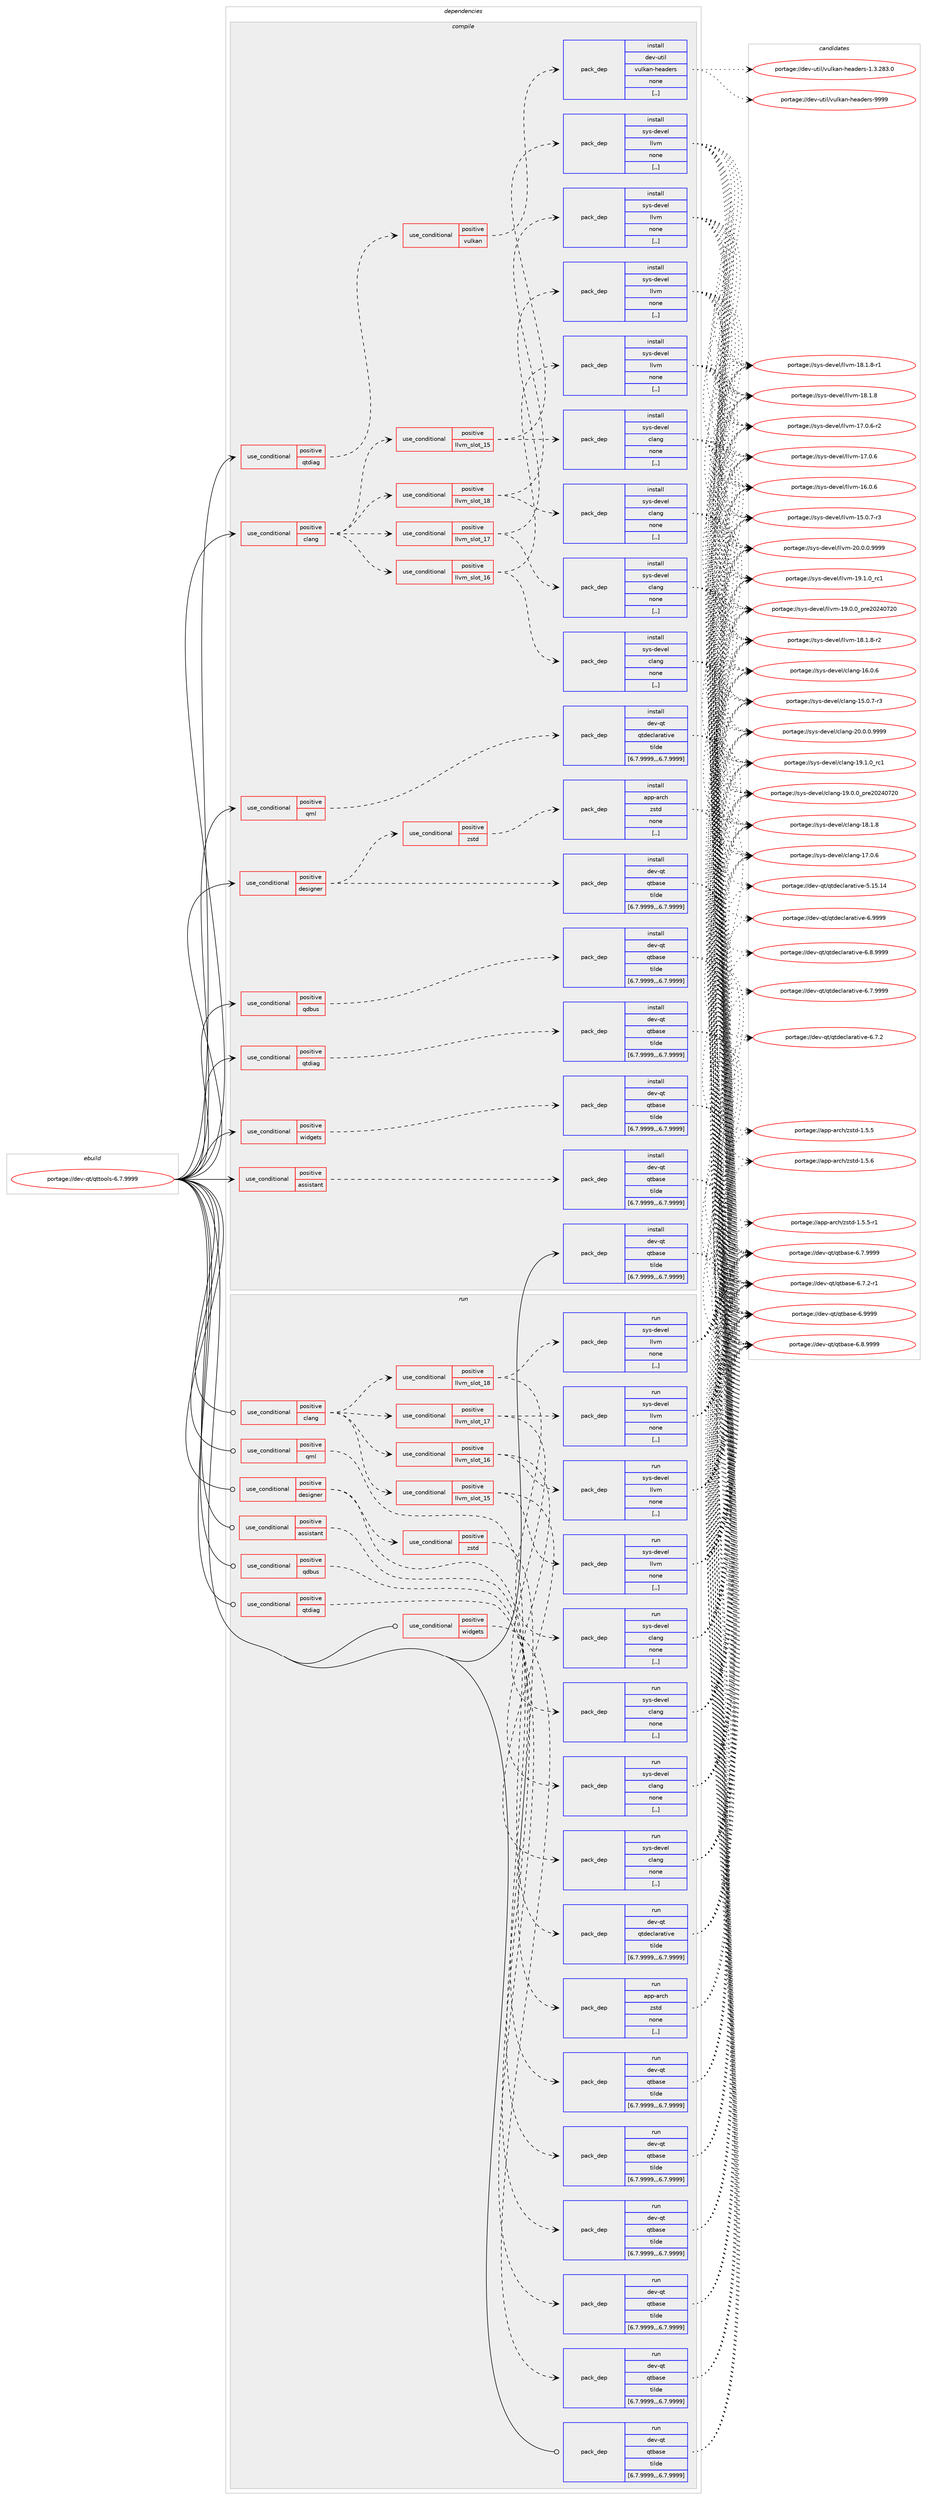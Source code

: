 digraph prolog {

# *************
# Graph options
# *************

newrank=true;
concentrate=true;
compound=true;
graph [rankdir=LR,fontname=Helvetica,fontsize=10,ranksep=1.5];#, ranksep=2.5, nodesep=0.2];
edge  [arrowhead=vee];
node  [fontname=Helvetica,fontsize=10];

# **********
# The ebuild
# **********

subgraph cluster_leftcol {
color=gray;
label=<<i>ebuild</i>>;
id [label="portage://dev-qt/qttools-6.7.9999", color=red, width=4, href="../dev-qt/qttools-6.7.9999.svg"];
}

# ****************
# The dependencies
# ****************

subgraph cluster_midcol {
color=gray;
label=<<i>dependencies</i>>;
subgraph cluster_compile {
fillcolor="#eeeeee";
style=filled;
label=<<i>compile</i>>;
subgraph cond42487 {
dependency171167 [label=<<TABLE BORDER="0" CELLBORDER="1" CELLSPACING="0" CELLPADDING="4"><TR><TD ROWSPAN="3" CELLPADDING="10">use_conditional</TD></TR><TR><TD>positive</TD></TR><TR><TD>assistant</TD></TR></TABLE>>, shape=none, color=red];
subgraph pack127406 {
dependency171168 [label=<<TABLE BORDER="0" CELLBORDER="1" CELLSPACING="0" CELLPADDING="4" WIDTH="220"><TR><TD ROWSPAN="6" CELLPADDING="30">pack_dep</TD></TR><TR><TD WIDTH="110">install</TD></TR><TR><TD>dev-qt</TD></TR><TR><TD>qtbase</TD></TR><TR><TD>tilde</TD></TR><TR><TD>[6.7.9999,,,6.7.9999]</TD></TR></TABLE>>, shape=none, color=blue];
}
dependency171167:e -> dependency171168:w [weight=20,style="dashed",arrowhead="vee"];
}
id:e -> dependency171167:w [weight=20,style="solid",arrowhead="vee"];
subgraph cond42488 {
dependency171169 [label=<<TABLE BORDER="0" CELLBORDER="1" CELLSPACING="0" CELLPADDING="4"><TR><TD ROWSPAN="3" CELLPADDING="10">use_conditional</TD></TR><TR><TD>positive</TD></TR><TR><TD>clang</TD></TR></TABLE>>, shape=none, color=red];
subgraph cond42489 {
dependency171170 [label=<<TABLE BORDER="0" CELLBORDER="1" CELLSPACING="0" CELLPADDING="4"><TR><TD ROWSPAN="3" CELLPADDING="10">use_conditional</TD></TR><TR><TD>positive</TD></TR><TR><TD>llvm_slot_15</TD></TR></TABLE>>, shape=none, color=red];
subgraph pack127407 {
dependency171171 [label=<<TABLE BORDER="0" CELLBORDER="1" CELLSPACING="0" CELLPADDING="4" WIDTH="220"><TR><TD ROWSPAN="6" CELLPADDING="30">pack_dep</TD></TR><TR><TD WIDTH="110">install</TD></TR><TR><TD>sys-devel</TD></TR><TR><TD>clang</TD></TR><TR><TD>none</TD></TR><TR><TD>[,,]</TD></TR></TABLE>>, shape=none, color=blue];
}
dependency171170:e -> dependency171171:w [weight=20,style="dashed",arrowhead="vee"];
subgraph pack127408 {
dependency171172 [label=<<TABLE BORDER="0" CELLBORDER="1" CELLSPACING="0" CELLPADDING="4" WIDTH="220"><TR><TD ROWSPAN="6" CELLPADDING="30">pack_dep</TD></TR><TR><TD WIDTH="110">install</TD></TR><TR><TD>sys-devel</TD></TR><TR><TD>llvm</TD></TR><TR><TD>none</TD></TR><TR><TD>[,,]</TD></TR></TABLE>>, shape=none, color=blue];
}
dependency171170:e -> dependency171172:w [weight=20,style="dashed",arrowhead="vee"];
}
dependency171169:e -> dependency171170:w [weight=20,style="dashed",arrowhead="vee"];
subgraph cond42490 {
dependency171173 [label=<<TABLE BORDER="0" CELLBORDER="1" CELLSPACING="0" CELLPADDING="4"><TR><TD ROWSPAN="3" CELLPADDING="10">use_conditional</TD></TR><TR><TD>positive</TD></TR><TR><TD>llvm_slot_16</TD></TR></TABLE>>, shape=none, color=red];
subgraph pack127409 {
dependency171174 [label=<<TABLE BORDER="0" CELLBORDER="1" CELLSPACING="0" CELLPADDING="4" WIDTH="220"><TR><TD ROWSPAN="6" CELLPADDING="30">pack_dep</TD></TR><TR><TD WIDTH="110">install</TD></TR><TR><TD>sys-devel</TD></TR><TR><TD>clang</TD></TR><TR><TD>none</TD></TR><TR><TD>[,,]</TD></TR></TABLE>>, shape=none, color=blue];
}
dependency171173:e -> dependency171174:w [weight=20,style="dashed",arrowhead="vee"];
subgraph pack127410 {
dependency171175 [label=<<TABLE BORDER="0" CELLBORDER="1" CELLSPACING="0" CELLPADDING="4" WIDTH="220"><TR><TD ROWSPAN="6" CELLPADDING="30">pack_dep</TD></TR><TR><TD WIDTH="110">install</TD></TR><TR><TD>sys-devel</TD></TR><TR><TD>llvm</TD></TR><TR><TD>none</TD></TR><TR><TD>[,,]</TD></TR></TABLE>>, shape=none, color=blue];
}
dependency171173:e -> dependency171175:w [weight=20,style="dashed",arrowhead="vee"];
}
dependency171169:e -> dependency171173:w [weight=20,style="dashed",arrowhead="vee"];
subgraph cond42491 {
dependency171176 [label=<<TABLE BORDER="0" CELLBORDER="1" CELLSPACING="0" CELLPADDING="4"><TR><TD ROWSPAN="3" CELLPADDING="10">use_conditional</TD></TR><TR><TD>positive</TD></TR><TR><TD>llvm_slot_17</TD></TR></TABLE>>, shape=none, color=red];
subgraph pack127411 {
dependency171177 [label=<<TABLE BORDER="0" CELLBORDER="1" CELLSPACING="0" CELLPADDING="4" WIDTH="220"><TR><TD ROWSPAN="6" CELLPADDING="30">pack_dep</TD></TR><TR><TD WIDTH="110">install</TD></TR><TR><TD>sys-devel</TD></TR><TR><TD>clang</TD></TR><TR><TD>none</TD></TR><TR><TD>[,,]</TD></TR></TABLE>>, shape=none, color=blue];
}
dependency171176:e -> dependency171177:w [weight=20,style="dashed",arrowhead="vee"];
subgraph pack127412 {
dependency171178 [label=<<TABLE BORDER="0" CELLBORDER="1" CELLSPACING="0" CELLPADDING="4" WIDTH="220"><TR><TD ROWSPAN="6" CELLPADDING="30">pack_dep</TD></TR><TR><TD WIDTH="110">install</TD></TR><TR><TD>sys-devel</TD></TR><TR><TD>llvm</TD></TR><TR><TD>none</TD></TR><TR><TD>[,,]</TD></TR></TABLE>>, shape=none, color=blue];
}
dependency171176:e -> dependency171178:w [weight=20,style="dashed",arrowhead="vee"];
}
dependency171169:e -> dependency171176:w [weight=20,style="dashed",arrowhead="vee"];
subgraph cond42492 {
dependency171179 [label=<<TABLE BORDER="0" CELLBORDER="1" CELLSPACING="0" CELLPADDING="4"><TR><TD ROWSPAN="3" CELLPADDING="10">use_conditional</TD></TR><TR><TD>positive</TD></TR><TR><TD>llvm_slot_18</TD></TR></TABLE>>, shape=none, color=red];
subgraph pack127413 {
dependency171180 [label=<<TABLE BORDER="0" CELLBORDER="1" CELLSPACING="0" CELLPADDING="4" WIDTH="220"><TR><TD ROWSPAN="6" CELLPADDING="30">pack_dep</TD></TR><TR><TD WIDTH="110">install</TD></TR><TR><TD>sys-devel</TD></TR><TR><TD>clang</TD></TR><TR><TD>none</TD></TR><TR><TD>[,,]</TD></TR></TABLE>>, shape=none, color=blue];
}
dependency171179:e -> dependency171180:w [weight=20,style="dashed",arrowhead="vee"];
subgraph pack127414 {
dependency171181 [label=<<TABLE BORDER="0" CELLBORDER="1" CELLSPACING="0" CELLPADDING="4" WIDTH="220"><TR><TD ROWSPAN="6" CELLPADDING="30">pack_dep</TD></TR><TR><TD WIDTH="110">install</TD></TR><TR><TD>sys-devel</TD></TR><TR><TD>llvm</TD></TR><TR><TD>none</TD></TR><TR><TD>[,,]</TD></TR></TABLE>>, shape=none, color=blue];
}
dependency171179:e -> dependency171181:w [weight=20,style="dashed",arrowhead="vee"];
}
dependency171169:e -> dependency171179:w [weight=20,style="dashed",arrowhead="vee"];
}
id:e -> dependency171169:w [weight=20,style="solid",arrowhead="vee"];
subgraph cond42493 {
dependency171182 [label=<<TABLE BORDER="0" CELLBORDER="1" CELLSPACING="0" CELLPADDING="4"><TR><TD ROWSPAN="3" CELLPADDING="10">use_conditional</TD></TR><TR><TD>positive</TD></TR><TR><TD>designer</TD></TR></TABLE>>, shape=none, color=red];
subgraph pack127415 {
dependency171183 [label=<<TABLE BORDER="0" CELLBORDER="1" CELLSPACING="0" CELLPADDING="4" WIDTH="220"><TR><TD ROWSPAN="6" CELLPADDING="30">pack_dep</TD></TR><TR><TD WIDTH="110">install</TD></TR><TR><TD>dev-qt</TD></TR><TR><TD>qtbase</TD></TR><TR><TD>tilde</TD></TR><TR><TD>[6.7.9999,,,6.7.9999]</TD></TR></TABLE>>, shape=none, color=blue];
}
dependency171182:e -> dependency171183:w [weight=20,style="dashed",arrowhead="vee"];
subgraph cond42494 {
dependency171184 [label=<<TABLE BORDER="0" CELLBORDER="1" CELLSPACING="0" CELLPADDING="4"><TR><TD ROWSPAN="3" CELLPADDING="10">use_conditional</TD></TR><TR><TD>positive</TD></TR><TR><TD>zstd</TD></TR></TABLE>>, shape=none, color=red];
subgraph pack127416 {
dependency171185 [label=<<TABLE BORDER="0" CELLBORDER="1" CELLSPACING="0" CELLPADDING="4" WIDTH="220"><TR><TD ROWSPAN="6" CELLPADDING="30">pack_dep</TD></TR><TR><TD WIDTH="110">install</TD></TR><TR><TD>app-arch</TD></TR><TR><TD>zstd</TD></TR><TR><TD>none</TD></TR><TR><TD>[,,]</TD></TR></TABLE>>, shape=none, color=blue];
}
dependency171184:e -> dependency171185:w [weight=20,style="dashed",arrowhead="vee"];
}
dependency171182:e -> dependency171184:w [weight=20,style="dashed",arrowhead="vee"];
}
id:e -> dependency171182:w [weight=20,style="solid",arrowhead="vee"];
subgraph cond42495 {
dependency171186 [label=<<TABLE BORDER="0" CELLBORDER="1" CELLSPACING="0" CELLPADDING="4"><TR><TD ROWSPAN="3" CELLPADDING="10">use_conditional</TD></TR><TR><TD>positive</TD></TR><TR><TD>qdbus</TD></TR></TABLE>>, shape=none, color=red];
subgraph pack127417 {
dependency171187 [label=<<TABLE BORDER="0" CELLBORDER="1" CELLSPACING="0" CELLPADDING="4" WIDTH="220"><TR><TD ROWSPAN="6" CELLPADDING="30">pack_dep</TD></TR><TR><TD WIDTH="110">install</TD></TR><TR><TD>dev-qt</TD></TR><TR><TD>qtbase</TD></TR><TR><TD>tilde</TD></TR><TR><TD>[6.7.9999,,,6.7.9999]</TD></TR></TABLE>>, shape=none, color=blue];
}
dependency171186:e -> dependency171187:w [weight=20,style="dashed",arrowhead="vee"];
}
id:e -> dependency171186:w [weight=20,style="solid",arrowhead="vee"];
subgraph cond42496 {
dependency171188 [label=<<TABLE BORDER="0" CELLBORDER="1" CELLSPACING="0" CELLPADDING="4"><TR><TD ROWSPAN="3" CELLPADDING="10">use_conditional</TD></TR><TR><TD>positive</TD></TR><TR><TD>qml</TD></TR></TABLE>>, shape=none, color=red];
subgraph pack127418 {
dependency171189 [label=<<TABLE BORDER="0" CELLBORDER="1" CELLSPACING="0" CELLPADDING="4" WIDTH="220"><TR><TD ROWSPAN="6" CELLPADDING="30">pack_dep</TD></TR><TR><TD WIDTH="110">install</TD></TR><TR><TD>dev-qt</TD></TR><TR><TD>qtdeclarative</TD></TR><TR><TD>tilde</TD></TR><TR><TD>[6.7.9999,,,6.7.9999]</TD></TR></TABLE>>, shape=none, color=blue];
}
dependency171188:e -> dependency171189:w [weight=20,style="dashed",arrowhead="vee"];
}
id:e -> dependency171188:w [weight=20,style="solid",arrowhead="vee"];
subgraph cond42497 {
dependency171190 [label=<<TABLE BORDER="0" CELLBORDER="1" CELLSPACING="0" CELLPADDING="4"><TR><TD ROWSPAN="3" CELLPADDING="10">use_conditional</TD></TR><TR><TD>positive</TD></TR><TR><TD>qtdiag</TD></TR></TABLE>>, shape=none, color=red];
subgraph cond42498 {
dependency171191 [label=<<TABLE BORDER="0" CELLBORDER="1" CELLSPACING="0" CELLPADDING="4"><TR><TD ROWSPAN="3" CELLPADDING="10">use_conditional</TD></TR><TR><TD>positive</TD></TR><TR><TD>vulkan</TD></TR></TABLE>>, shape=none, color=red];
subgraph pack127419 {
dependency171192 [label=<<TABLE BORDER="0" CELLBORDER="1" CELLSPACING="0" CELLPADDING="4" WIDTH="220"><TR><TD ROWSPAN="6" CELLPADDING="30">pack_dep</TD></TR><TR><TD WIDTH="110">install</TD></TR><TR><TD>dev-util</TD></TR><TR><TD>vulkan-headers</TD></TR><TR><TD>none</TD></TR><TR><TD>[,,]</TD></TR></TABLE>>, shape=none, color=blue];
}
dependency171191:e -> dependency171192:w [weight=20,style="dashed",arrowhead="vee"];
}
dependency171190:e -> dependency171191:w [weight=20,style="dashed",arrowhead="vee"];
}
id:e -> dependency171190:w [weight=20,style="solid",arrowhead="vee"];
subgraph cond42499 {
dependency171193 [label=<<TABLE BORDER="0" CELLBORDER="1" CELLSPACING="0" CELLPADDING="4"><TR><TD ROWSPAN="3" CELLPADDING="10">use_conditional</TD></TR><TR><TD>positive</TD></TR><TR><TD>qtdiag</TD></TR></TABLE>>, shape=none, color=red];
subgraph pack127420 {
dependency171194 [label=<<TABLE BORDER="0" CELLBORDER="1" CELLSPACING="0" CELLPADDING="4" WIDTH="220"><TR><TD ROWSPAN="6" CELLPADDING="30">pack_dep</TD></TR><TR><TD WIDTH="110">install</TD></TR><TR><TD>dev-qt</TD></TR><TR><TD>qtbase</TD></TR><TR><TD>tilde</TD></TR><TR><TD>[6.7.9999,,,6.7.9999]</TD></TR></TABLE>>, shape=none, color=blue];
}
dependency171193:e -> dependency171194:w [weight=20,style="dashed",arrowhead="vee"];
}
id:e -> dependency171193:w [weight=20,style="solid",arrowhead="vee"];
subgraph cond42500 {
dependency171195 [label=<<TABLE BORDER="0" CELLBORDER="1" CELLSPACING="0" CELLPADDING="4"><TR><TD ROWSPAN="3" CELLPADDING="10">use_conditional</TD></TR><TR><TD>positive</TD></TR><TR><TD>widgets</TD></TR></TABLE>>, shape=none, color=red];
subgraph pack127421 {
dependency171196 [label=<<TABLE BORDER="0" CELLBORDER="1" CELLSPACING="0" CELLPADDING="4" WIDTH="220"><TR><TD ROWSPAN="6" CELLPADDING="30">pack_dep</TD></TR><TR><TD WIDTH="110">install</TD></TR><TR><TD>dev-qt</TD></TR><TR><TD>qtbase</TD></TR><TR><TD>tilde</TD></TR><TR><TD>[6.7.9999,,,6.7.9999]</TD></TR></TABLE>>, shape=none, color=blue];
}
dependency171195:e -> dependency171196:w [weight=20,style="dashed",arrowhead="vee"];
}
id:e -> dependency171195:w [weight=20,style="solid",arrowhead="vee"];
subgraph pack127422 {
dependency171197 [label=<<TABLE BORDER="0" CELLBORDER="1" CELLSPACING="0" CELLPADDING="4" WIDTH="220"><TR><TD ROWSPAN="6" CELLPADDING="30">pack_dep</TD></TR><TR><TD WIDTH="110">install</TD></TR><TR><TD>dev-qt</TD></TR><TR><TD>qtbase</TD></TR><TR><TD>tilde</TD></TR><TR><TD>[6.7.9999,,,6.7.9999]</TD></TR></TABLE>>, shape=none, color=blue];
}
id:e -> dependency171197:w [weight=20,style="solid",arrowhead="vee"];
}
subgraph cluster_compileandrun {
fillcolor="#eeeeee";
style=filled;
label=<<i>compile and run</i>>;
}
subgraph cluster_run {
fillcolor="#eeeeee";
style=filled;
label=<<i>run</i>>;
subgraph cond42501 {
dependency171198 [label=<<TABLE BORDER="0" CELLBORDER="1" CELLSPACING="0" CELLPADDING="4"><TR><TD ROWSPAN="3" CELLPADDING="10">use_conditional</TD></TR><TR><TD>positive</TD></TR><TR><TD>assistant</TD></TR></TABLE>>, shape=none, color=red];
subgraph pack127423 {
dependency171199 [label=<<TABLE BORDER="0" CELLBORDER="1" CELLSPACING="0" CELLPADDING="4" WIDTH="220"><TR><TD ROWSPAN="6" CELLPADDING="30">pack_dep</TD></TR><TR><TD WIDTH="110">run</TD></TR><TR><TD>dev-qt</TD></TR><TR><TD>qtbase</TD></TR><TR><TD>tilde</TD></TR><TR><TD>[6.7.9999,,,6.7.9999]</TD></TR></TABLE>>, shape=none, color=blue];
}
dependency171198:e -> dependency171199:w [weight=20,style="dashed",arrowhead="vee"];
}
id:e -> dependency171198:w [weight=20,style="solid",arrowhead="odot"];
subgraph cond42502 {
dependency171200 [label=<<TABLE BORDER="0" CELLBORDER="1" CELLSPACING="0" CELLPADDING="4"><TR><TD ROWSPAN="3" CELLPADDING="10">use_conditional</TD></TR><TR><TD>positive</TD></TR><TR><TD>clang</TD></TR></TABLE>>, shape=none, color=red];
subgraph cond42503 {
dependency171201 [label=<<TABLE BORDER="0" CELLBORDER="1" CELLSPACING="0" CELLPADDING="4"><TR><TD ROWSPAN="3" CELLPADDING="10">use_conditional</TD></TR><TR><TD>positive</TD></TR><TR><TD>llvm_slot_15</TD></TR></TABLE>>, shape=none, color=red];
subgraph pack127424 {
dependency171202 [label=<<TABLE BORDER="0" CELLBORDER="1" CELLSPACING="0" CELLPADDING="4" WIDTH="220"><TR><TD ROWSPAN="6" CELLPADDING="30">pack_dep</TD></TR><TR><TD WIDTH="110">run</TD></TR><TR><TD>sys-devel</TD></TR><TR><TD>clang</TD></TR><TR><TD>none</TD></TR><TR><TD>[,,]</TD></TR></TABLE>>, shape=none, color=blue];
}
dependency171201:e -> dependency171202:w [weight=20,style="dashed",arrowhead="vee"];
subgraph pack127425 {
dependency171203 [label=<<TABLE BORDER="0" CELLBORDER="1" CELLSPACING="0" CELLPADDING="4" WIDTH="220"><TR><TD ROWSPAN="6" CELLPADDING="30">pack_dep</TD></TR><TR><TD WIDTH="110">run</TD></TR><TR><TD>sys-devel</TD></TR><TR><TD>llvm</TD></TR><TR><TD>none</TD></TR><TR><TD>[,,]</TD></TR></TABLE>>, shape=none, color=blue];
}
dependency171201:e -> dependency171203:w [weight=20,style="dashed",arrowhead="vee"];
}
dependency171200:e -> dependency171201:w [weight=20,style="dashed",arrowhead="vee"];
subgraph cond42504 {
dependency171204 [label=<<TABLE BORDER="0" CELLBORDER="1" CELLSPACING="0" CELLPADDING="4"><TR><TD ROWSPAN="3" CELLPADDING="10">use_conditional</TD></TR><TR><TD>positive</TD></TR><TR><TD>llvm_slot_16</TD></TR></TABLE>>, shape=none, color=red];
subgraph pack127426 {
dependency171205 [label=<<TABLE BORDER="0" CELLBORDER="1" CELLSPACING="0" CELLPADDING="4" WIDTH="220"><TR><TD ROWSPAN="6" CELLPADDING="30">pack_dep</TD></TR><TR><TD WIDTH="110">run</TD></TR><TR><TD>sys-devel</TD></TR><TR><TD>clang</TD></TR><TR><TD>none</TD></TR><TR><TD>[,,]</TD></TR></TABLE>>, shape=none, color=blue];
}
dependency171204:e -> dependency171205:w [weight=20,style="dashed",arrowhead="vee"];
subgraph pack127427 {
dependency171206 [label=<<TABLE BORDER="0" CELLBORDER="1" CELLSPACING="0" CELLPADDING="4" WIDTH="220"><TR><TD ROWSPAN="6" CELLPADDING="30">pack_dep</TD></TR><TR><TD WIDTH="110">run</TD></TR><TR><TD>sys-devel</TD></TR><TR><TD>llvm</TD></TR><TR><TD>none</TD></TR><TR><TD>[,,]</TD></TR></TABLE>>, shape=none, color=blue];
}
dependency171204:e -> dependency171206:w [weight=20,style="dashed",arrowhead="vee"];
}
dependency171200:e -> dependency171204:w [weight=20,style="dashed",arrowhead="vee"];
subgraph cond42505 {
dependency171207 [label=<<TABLE BORDER="0" CELLBORDER="1" CELLSPACING="0" CELLPADDING="4"><TR><TD ROWSPAN="3" CELLPADDING="10">use_conditional</TD></TR><TR><TD>positive</TD></TR><TR><TD>llvm_slot_17</TD></TR></TABLE>>, shape=none, color=red];
subgraph pack127428 {
dependency171208 [label=<<TABLE BORDER="0" CELLBORDER="1" CELLSPACING="0" CELLPADDING="4" WIDTH="220"><TR><TD ROWSPAN="6" CELLPADDING="30">pack_dep</TD></TR><TR><TD WIDTH="110">run</TD></TR><TR><TD>sys-devel</TD></TR><TR><TD>clang</TD></TR><TR><TD>none</TD></TR><TR><TD>[,,]</TD></TR></TABLE>>, shape=none, color=blue];
}
dependency171207:e -> dependency171208:w [weight=20,style="dashed",arrowhead="vee"];
subgraph pack127429 {
dependency171209 [label=<<TABLE BORDER="0" CELLBORDER="1" CELLSPACING="0" CELLPADDING="4" WIDTH="220"><TR><TD ROWSPAN="6" CELLPADDING="30">pack_dep</TD></TR><TR><TD WIDTH="110">run</TD></TR><TR><TD>sys-devel</TD></TR><TR><TD>llvm</TD></TR><TR><TD>none</TD></TR><TR><TD>[,,]</TD></TR></TABLE>>, shape=none, color=blue];
}
dependency171207:e -> dependency171209:w [weight=20,style="dashed",arrowhead="vee"];
}
dependency171200:e -> dependency171207:w [weight=20,style="dashed",arrowhead="vee"];
subgraph cond42506 {
dependency171210 [label=<<TABLE BORDER="0" CELLBORDER="1" CELLSPACING="0" CELLPADDING="4"><TR><TD ROWSPAN="3" CELLPADDING="10">use_conditional</TD></TR><TR><TD>positive</TD></TR><TR><TD>llvm_slot_18</TD></TR></TABLE>>, shape=none, color=red];
subgraph pack127430 {
dependency171211 [label=<<TABLE BORDER="0" CELLBORDER="1" CELLSPACING="0" CELLPADDING="4" WIDTH="220"><TR><TD ROWSPAN="6" CELLPADDING="30">pack_dep</TD></TR><TR><TD WIDTH="110">run</TD></TR><TR><TD>sys-devel</TD></TR><TR><TD>clang</TD></TR><TR><TD>none</TD></TR><TR><TD>[,,]</TD></TR></TABLE>>, shape=none, color=blue];
}
dependency171210:e -> dependency171211:w [weight=20,style="dashed",arrowhead="vee"];
subgraph pack127431 {
dependency171212 [label=<<TABLE BORDER="0" CELLBORDER="1" CELLSPACING="0" CELLPADDING="4" WIDTH="220"><TR><TD ROWSPAN="6" CELLPADDING="30">pack_dep</TD></TR><TR><TD WIDTH="110">run</TD></TR><TR><TD>sys-devel</TD></TR><TR><TD>llvm</TD></TR><TR><TD>none</TD></TR><TR><TD>[,,]</TD></TR></TABLE>>, shape=none, color=blue];
}
dependency171210:e -> dependency171212:w [weight=20,style="dashed",arrowhead="vee"];
}
dependency171200:e -> dependency171210:w [weight=20,style="dashed",arrowhead="vee"];
}
id:e -> dependency171200:w [weight=20,style="solid",arrowhead="odot"];
subgraph cond42507 {
dependency171213 [label=<<TABLE BORDER="0" CELLBORDER="1" CELLSPACING="0" CELLPADDING="4"><TR><TD ROWSPAN="3" CELLPADDING="10">use_conditional</TD></TR><TR><TD>positive</TD></TR><TR><TD>designer</TD></TR></TABLE>>, shape=none, color=red];
subgraph pack127432 {
dependency171214 [label=<<TABLE BORDER="0" CELLBORDER="1" CELLSPACING="0" CELLPADDING="4" WIDTH="220"><TR><TD ROWSPAN="6" CELLPADDING="30">pack_dep</TD></TR><TR><TD WIDTH="110">run</TD></TR><TR><TD>dev-qt</TD></TR><TR><TD>qtbase</TD></TR><TR><TD>tilde</TD></TR><TR><TD>[6.7.9999,,,6.7.9999]</TD></TR></TABLE>>, shape=none, color=blue];
}
dependency171213:e -> dependency171214:w [weight=20,style="dashed",arrowhead="vee"];
subgraph cond42508 {
dependency171215 [label=<<TABLE BORDER="0" CELLBORDER="1" CELLSPACING="0" CELLPADDING="4"><TR><TD ROWSPAN="3" CELLPADDING="10">use_conditional</TD></TR><TR><TD>positive</TD></TR><TR><TD>zstd</TD></TR></TABLE>>, shape=none, color=red];
subgraph pack127433 {
dependency171216 [label=<<TABLE BORDER="0" CELLBORDER="1" CELLSPACING="0" CELLPADDING="4" WIDTH="220"><TR><TD ROWSPAN="6" CELLPADDING="30">pack_dep</TD></TR><TR><TD WIDTH="110">run</TD></TR><TR><TD>app-arch</TD></TR><TR><TD>zstd</TD></TR><TR><TD>none</TD></TR><TR><TD>[,,]</TD></TR></TABLE>>, shape=none, color=blue];
}
dependency171215:e -> dependency171216:w [weight=20,style="dashed",arrowhead="vee"];
}
dependency171213:e -> dependency171215:w [weight=20,style="dashed",arrowhead="vee"];
}
id:e -> dependency171213:w [weight=20,style="solid",arrowhead="odot"];
subgraph cond42509 {
dependency171217 [label=<<TABLE BORDER="0" CELLBORDER="1" CELLSPACING="0" CELLPADDING="4"><TR><TD ROWSPAN="3" CELLPADDING="10">use_conditional</TD></TR><TR><TD>positive</TD></TR><TR><TD>qdbus</TD></TR></TABLE>>, shape=none, color=red];
subgraph pack127434 {
dependency171218 [label=<<TABLE BORDER="0" CELLBORDER="1" CELLSPACING="0" CELLPADDING="4" WIDTH="220"><TR><TD ROWSPAN="6" CELLPADDING="30">pack_dep</TD></TR><TR><TD WIDTH="110">run</TD></TR><TR><TD>dev-qt</TD></TR><TR><TD>qtbase</TD></TR><TR><TD>tilde</TD></TR><TR><TD>[6.7.9999,,,6.7.9999]</TD></TR></TABLE>>, shape=none, color=blue];
}
dependency171217:e -> dependency171218:w [weight=20,style="dashed",arrowhead="vee"];
}
id:e -> dependency171217:w [weight=20,style="solid",arrowhead="odot"];
subgraph cond42510 {
dependency171219 [label=<<TABLE BORDER="0" CELLBORDER="1" CELLSPACING="0" CELLPADDING="4"><TR><TD ROWSPAN="3" CELLPADDING="10">use_conditional</TD></TR><TR><TD>positive</TD></TR><TR><TD>qml</TD></TR></TABLE>>, shape=none, color=red];
subgraph pack127435 {
dependency171220 [label=<<TABLE BORDER="0" CELLBORDER="1" CELLSPACING="0" CELLPADDING="4" WIDTH="220"><TR><TD ROWSPAN="6" CELLPADDING="30">pack_dep</TD></TR><TR><TD WIDTH="110">run</TD></TR><TR><TD>dev-qt</TD></TR><TR><TD>qtdeclarative</TD></TR><TR><TD>tilde</TD></TR><TR><TD>[6.7.9999,,,6.7.9999]</TD></TR></TABLE>>, shape=none, color=blue];
}
dependency171219:e -> dependency171220:w [weight=20,style="dashed",arrowhead="vee"];
}
id:e -> dependency171219:w [weight=20,style="solid",arrowhead="odot"];
subgraph cond42511 {
dependency171221 [label=<<TABLE BORDER="0" CELLBORDER="1" CELLSPACING="0" CELLPADDING="4"><TR><TD ROWSPAN="3" CELLPADDING="10">use_conditional</TD></TR><TR><TD>positive</TD></TR><TR><TD>qtdiag</TD></TR></TABLE>>, shape=none, color=red];
subgraph pack127436 {
dependency171222 [label=<<TABLE BORDER="0" CELLBORDER="1" CELLSPACING="0" CELLPADDING="4" WIDTH="220"><TR><TD ROWSPAN="6" CELLPADDING="30">pack_dep</TD></TR><TR><TD WIDTH="110">run</TD></TR><TR><TD>dev-qt</TD></TR><TR><TD>qtbase</TD></TR><TR><TD>tilde</TD></TR><TR><TD>[6.7.9999,,,6.7.9999]</TD></TR></TABLE>>, shape=none, color=blue];
}
dependency171221:e -> dependency171222:w [weight=20,style="dashed",arrowhead="vee"];
}
id:e -> dependency171221:w [weight=20,style="solid",arrowhead="odot"];
subgraph cond42512 {
dependency171223 [label=<<TABLE BORDER="0" CELLBORDER="1" CELLSPACING="0" CELLPADDING="4"><TR><TD ROWSPAN="3" CELLPADDING="10">use_conditional</TD></TR><TR><TD>positive</TD></TR><TR><TD>widgets</TD></TR></TABLE>>, shape=none, color=red];
subgraph pack127437 {
dependency171224 [label=<<TABLE BORDER="0" CELLBORDER="1" CELLSPACING="0" CELLPADDING="4" WIDTH="220"><TR><TD ROWSPAN="6" CELLPADDING="30">pack_dep</TD></TR><TR><TD WIDTH="110">run</TD></TR><TR><TD>dev-qt</TD></TR><TR><TD>qtbase</TD></TR><TR><TD>tilde</TD></TR><TR><TD>[6.7.9999,,,6.7.9999]</TD></TR></TABLE>>, shape=none, color=blue];
}
dependency171223:e -> dependency171224:w [weight=20,style="dashed",arrowhead="vee"];
}
id:e -> dependency171223:w [weight=20,style="solid",arrowhead="odot"];
subgraph pack127438 {
dependency171225 [label=<<TABLE BORDER="0" CELLBORDER="1" CELLSPACING="0" CELLPADDING="4" WIDTH="220"><TR><TD ROWSPAN="6" CELLPADDING="30">pack_dep</TD></TR><TR><TD WIDTH="110">run</TD></TR><TR><TD>dev-qt</TD></TR><TR><TD>qtbase</TD></TR><TR><TD>tilde</TD></TR><TR><TD>[6.7.9999,,,6.7.9999]</TD></TR></TABLE>>, shape=none, color=blue];
}
id:e -> dependency171225:w [weight=20,style="solid",arrowhead="odot"];
}
}

# **************
# The candidates
# **************

subgraph cluster_choices {
rank=same;
color=gray;
label=<<i>candidates</i>>;

subgraph choice127406 {
color=black;
nodesep=1;
choice1001011184511311647113116989711510145544657575757 [label="portage://dev-qt/qtbase-6.9999", color=red, width=4,href="../dev-qt/qtbase-6.9999.svg"];
choice10010111845113116471131169897115101455446564657575757 [label="portage://dev-qt/qtbase-6.8.9999", color=red, width=4,href="../dev-qt/qtbase-6.8.9999.svg"];
choice10010111845113116471131169897115101455446554657575757 [label="portage://dev-qt/qtbase-6.7.9999", color=red, width=4,href="../dev-qt/qtbase-6.7.9999.svg"];
choice100101118451131164711311698971151014554465546504511449 [label="portage://dev-qt/qtbase-6.7.2-r1", color=red, width=4,href="../dev-qt/qtbase-6.7.2-r1.svg"];
dependency171168:e -> choice1001011184511311647113116989711510145544657575757:w [style=dotted,weight="100"];
dependency171168:e -> choice10010111845113116471131169897115101455446564657575757:w [style=dotted,weight="100"];
dependency171168:e -> choice10010111845113116471131169897115101455446554657575757:w [style=dotted,weight="100"];
dependency171168:e -> choice100101118451131164711311698971151014554465546504511449:w [style=dotted,weight="100"];
}
subgraph choice127407 {
color=black;
nodesep=1;
choice11512111545100101118101108479910897110103455048464846484657575757 [label="portage://sys-devel/clang-20.0.0.9999", color=red, width=4,href="../sys-devel/clang-20.0.0.9999.svg"];
choice1151211154510010111810110847991089711010345495746494648951149949 [label="portage://sys-devel/clang-19.1.0_rc1", color=red, width=4,href="../sys-devel/clang-19.1.0_rc1.svg"];
choice1151211154510010111810110847991089711010345495746484648951121141015048505248555048 [label="portage://sys-devel/clang-19.0.0_pre20240720", color=red, width=4,href="../sys-devel/clang-19.0.0_pre20240720.svg"];
choice1151211154510010111810110847991089711010345495646494656 [label="portage://sys-devel/clang-18.1.8", color=red, width=4,href="../sys-devel/clang-18.1.8.svg"];
choice1151211154510010111810110847991089711010345495546484654 [label="portage://sys-devel/clang-17.0.6", color=red, width=4,href="../sys-devel/clang-17.0.6.svg"];
choice1151211154510010111810110847991089711010345495446484654 [label="portage://sys-devel/clang-16.0.6", color=red, width=4,href="../sys-devel/clang-16.0.6.svg"];
choice11512111545100101118101108479910897110103454953464846554511451 [label="portage://sys-devel/clang-15.0.7-r3", color=red, width=4,href="../sys-devel/clang-15.0.7-r3.svg"];
dependency171171:e -> choice11512111545100101118101108479910897110103455048464846484657575757:w [style=dotted,weight="100"];
dependency171171:e -> choice1151211154510010111810110847991089711010345495746494648951149949:w [style=dotted,weight="100"];
dependency171171:e -> choice1151211154510010111810110847991089711010345495746484648951121141015048505248555048:w [style=dotted,weight="100"];
dependency171171:e -> choice1151211154510010111810110847991089711010345495646494656:w [style=dotted,weight="100"];
dependency171171:e -> choice1151211154510010111810110847991089711010345495546484654:w [style=dotted,weight="100"];
dependency171171:e -> choice1151211154510010111810110847991089711010345495446484654:w [style=dotted,weight="100"];
dependency171171:e -> choice11512111545100101118101108479910897110103454953464846554511451:w [style=dotted,weight="100"];
}
subgraph choice127408 {
color=black;
nodesep=1;
choice1151211154510010111810110847108108118109455048464846484657575757 [label="portage://sys-devel/llvm-20.0.0.9999", color=red, width=4,href="../sys-devel/llvm-20.0.0.9999.svg"];
choice115121115451001011181011084710810811810945495746494648951149949 [label="portage://sys-devel/llvm-19.1.0_rc1", color=red, width=4,href="../sys-devel/llvm-19.1.0_rc1.svg"];
choice115121115451001011181011084710810811810945495746484648951121141015048505248555048 [label="portage://sys-devel/llvm-19.0.0_pre20240720", color=red, width=4,href="../sys-devel/llvm-19.0.0_pre20240720.svg"];
choice1151211154510010111810110847108108118109454956464946564511450 [label="portage://sys-devel/llvm-18.1.8-r2", color=red, width=4,href="../sys-devel/llvm-18.1.8-r2.svg"];
choice1151211154510010111810110847108108118109454956464946564511449 [label="portage://sys-devel/llvm-18.1.8-r1", color=red, width=4,href="../sys-devel/llvm-18.1.8-r1.svg"];
choice115121115451001011181011084710810811810945495646494656 [label="portage://sys-devel/llvm-18.1.8", color=red, width=4,href="../sys-devel/llvm-18.1.8.svg"];
choice1151211154510010111810110847108108118109454955464846544511450 [label="portage://sys-devel/llvm-17.0.6-r2", color=red, width=4,href="../sys-devel/llvm-17.0.6-r2.svg"];
choice115121115451001011181011084710810811810945495546484654 [label="portage://sys-devel/llvm-17.0.6", color=red, width=4,href="../sys-devel/llvm-17.0.6.svg"];
choice115121115451001011181011084710810811810945495446484654 [label="portage://sys-devel/llvm-16.0.6", color=red, width=4,href="../sys-devel/llvm-16.0.6.svg"];
choice1151211154510010111810110847108108118109454953464846554511451 [label="portage://sys-devel/llvm-15.0.7-r3", color=red, width=4,href="../sys-devel/llvm-15.0.7-r3.svg"];
dependency171172:e -> choice1151211154510010111810110847108108118109455048464846484657575757:w [style=dotted,weight="100"];
dependency171172:e -> choice115121115451001011181011084710810811810945495746494648951149949:w [style=dotted,weight="100"];
dependency171172:e -> choice115121115451001011181011084710810811810945495746484648951121141015048505248555048:w [style=dotted,weight="100"];
dependency171172:e -> choice1151211154510010111810110847108108118109454956464946564511450:w [style=dotted,weight="100"];
dependency171172:e -> choice1151211154510010111810110847108108118109454956464946564511449:w [style=dotted,weight="100"];
dependency171172:e -> choice115121115451001011181011084710810811810945495646494656:w [style=dotted,weight="100"];
dependency171172:e -> choice1151211154510010111810110847108108118109454955464846544511450:w [style=dotted,weight="100"];
dependency171172:e -> choice115121115451001011181011084710810811810945495546484654:w [style=dotted,weight="100"];
dependency171172:e -> choice115121115451001011181011084710810811810945495446484654:w [style=dotted,weight="100"];
dependency171172:e -> choice1151211154510010111810110847108108118109454953464846554511451:w [style=dotted,weight="100"];
}
subgraph choice127409 {
color=black;
nodesep=1;
choice11512111545100101118101108479910897110103455048464846484657575757 [label="portage://sys-devel/clang-20.0.0.9999", color=red, width=4,href="../sys-devel/clang-20.0.0.9999.svg"];
choice1151211154510010111810110847991089711010345495746494648951149949 [label="portage://sys-devel/clang-19.1.0_rc1", color=red, width=4,href="../sys-devel/clang-19.1.0_rc1.svg"];
choice1151211154510010111810110847991089711010345495746484648951121141015048505248555048 [label="portage://sys-devel/clang-19.0.0_pre20240720", color=red, width=4,href="../sys-devel/clang-19.0.0_pre20240720.svg"];
choice1151211154510010111810110847991089711010345495646494656 [label="portage://sys-devel/clang-18.1.8", color=red, width=4,href="../sys-devel/clang-18.1.8.svg"];
choice1151211154510010111810110847991089711010345495546484654 [label="portage://sys-devel/clang-17.0.6", color=red, width=4,href="../sys-devel/clang-17.0.6.svg"];
choice1151211154510010111810110847991089711010345495446484654 [label="portage://sys-devel/clang-16.0.6", color=red, width=4,href="../sys-devel/clang-16.0.6.svg"];
choice11512111545100101118101108479910897110103454953464846554511451 [label="portage://sys-devel/clang-15.0.7-r3", color=red, width=4,href="../sys-devel/clang-15.0.7-r3.svg"];
dependency171174:e -> choice11512111545100101118101108479910897110103455048464846484657575757:w [style=dotted,weight="100"];
dependency171174:e -> choice1151211154510010111810110847991089711010345495746494648951149949:w [style=dotted,weight="100"];
dependency171174:e -> choice1151211154510010111810110847991089711010345495746484648951121141015048505248555048:w [style=dotted,weight="100"];
dependency171174:e -> choice1151211154510010111810110847991089711010345495646494656:w [style=dotted,weight="100"];
dependency171174:e -> choice1151211154510010111810110847991089711010345495546484654:w [style=dotted,weight="100"];
dependency171174:e -> choice1151211154510010111810110847991089711010345495446484654:w [style=dotted,weight="100"];
dependency171174:e -> choice11512111545100101118101108479910897110103454953464846554511451:w [style=dotted,weight="100"];
}
subgraph choice127410 {
color=black;
nodesep=1;
choice1151211154510010111810110847108108118109455048464846484657575757 [label="portage://sys-devel/llvm-20.0.0.9999", color=red, width=4,href="../sys-devel/llvm-20.0.0.9999.svg"];
choice115121115451001011181011084710810811810945495746494648951149949 [label="portage://sys-devel/llvm-19.1.0_rc1", color=red, width=4,href="../sys-devel/llvm-19.1.0_rc1.svg"];
choice115121115451001011181011084710810811810945495746484648951121141015048505248555048 [label="portage://sys-devel/llvm-19.0.0_pre20240720", color=red, width=4,href="../sys-devel/llvm-19.0.0_pre20240720.svg"];
choice1151211154510010111810110847108108118109454956464946564511450 [label="portage://sys-devel/llvm-18.1.8-r2", color=red, width=4,href="../sys-devel/llvm-18.1.8-r2.svg"];
choice1151211154510010111810110847108108118109454956464946564511449 [label="portage://sys-devel/llvm-18.1.8-r1", color=red, width=4,href="../sys-devel/llvm-18.1.8-r1.svg"];
choice115121115451001011181011084710810811810945495646494656 [label="portage://sys-devel/llvm-18.1.8", color=red, width=4,href="../sys-devel/llvm-18.1.8.svg"];
choice1151211154510010111810110847108108118109454955464846544511450 [label="portage://sys-devel/llvm-17.0.6-r2", color=red, width=4,href="../sys-devel/llvm-17.0.6-r2.svg"];
choice115121115451001011181011084710810811810945495546484654 [label="portage://sys-devel/llvm-17.0.6", color=red, width=4,href="../sys-devel/llvm-17.0.6.svg"];
choice115121115451001011181011084710810811810945495446484654 [label="portage://sys-devel/llvm-16.0.6", color=red, width=4,href="../sys-devel/llvm-16.0.6.svg"];
choice1151211154510010111810110847108108118109454953464846554511451 [label="portage://sys-devel/llvm-15.0.7-r3", color=red, width=4,href="../sys-devel/llvm-15.0.7-r3.svg"];
dependency171175:e -> choice1151211154510010111810110847108108118109455048464846484657575757:w [style=dotted,weight="100"];
dependency171175:e -> choice115121115451001011181011084710810811810945495746494648951149949:w [style=dotted,weight="100"];
dependency171175:e -> choice115121115451001011181011084710810811810945495746484648951121141015048505248555048:w [style=dotted,weight="100"];
dependency171175:e -> choice1151211154510010111810110847108108118109454956464946564511450:w [style=dotted,weight="100"];
dependency171175:e -> choice1151211154510010111810110847108108118109454956464946564511449:w [style=dotted,weight="100"];
dependency171175:e -> choice115121115451001011181011084710810811810945495646494656:w [style=dotted,weight="100"];
dependency171175:e -> choice1151211154510010111810110847108108118109454955464846544511450:w [style=dotted,weight="100"];
dependency171175:e -> choice115121115451001011181011084710810811810945495546484654:w [style=dotted,weight="100"];
dependency171175:e -> choice115121115451001011181011084710810811810945495446484654:w [style=dotted,weight="100"];
dependency171175:e -> choice1151211154510010111810110847108108118109454953464846554511451:w [style=dotted,weight="100"];
}
subgraph choice127411 {
color=black;
nodesep=1;
choice11512111545100101118101108479910897110103455048464846484657575757 [label="portage://sys-devel/clang-20.0.0.9999", color=red, width=4,href="../sys-devel/clang-20.0.0.9999.svg"];
choice1151211154510010111810110847991089711010345495746494648951149949 [label="portage://sys-devel/clang-19.1.0_rc1", color=red, width=4,href="../sys-devel/clang-19.1.0_rc1.svg"];
choice1151211154510010111810110847991089711010345495746484648951121141015048505248555048 [label="portage://sys-devel/clang-19.0.0_pre20240720", color=red, width=4,href="../sys-devel/clang-19.0.0_pre20240720.svg"];
choice1151211154510010111810110847991089711010345495646494656 [label="portage://sys-devel/clang-18.1.8", color=red, width=4,href="../sys-devel/clang-18.1.8.svg"];
choice1151211154510010111810110847991089711010345495546484654 [label="portage://sys-devel/clang-17.0.6", color=red, width=4,href="../sys-devel/clang-17.0.6.svg"];
choice1151211154510010111810110847991089711010345495446484654 [label="portage://sys-devel/clang-16.0.6", color=red, width=4,href="../sys-devel/clang-16.0.6.svg"];
choice11512111545100101118101108479910897110103454953464846554511451 [label="portage://sys-devel/clang-15.0.7-r3", color=red, width=4,href="../sys-devel/clang-15.0.7-r3.svg"];
dependency171177:e -> choice11512111545100101118101108479910897110103455048464846484657575757:w [style=dotted,weight="100"];
dependency171177:e -> choice1151211154510010111810110847991089711010345495746494648951149949:w [style=dotted,weight="100"];
dependency171177:e -> choice1151211154510010111810110847991089711010345495746484648951121141015048505248555048:w [style=dotted,weight="100"];
dependency171177:e -> choice1151211154510010111810110847991089711010345495646494656:w [style=dotted,weight="100"];
dependency171177:e -> choice1151211154510010111810110847991089711010345495546484654:w [style=dotted,weight="100"];
dependency171177:e -> choice1151211154510010111810110847991089711010345495446484654:w [style=dotted,weight="100"];
dependency171177:e -> choice11512111545100101118101108479910897110103454953464846554511451:w [style=dotted,weight="100"];
}
subgraph choice127412 {
color=black;
nodesep=1;
choice1151211154510010111810110847108108118109455048464846484657575757 [label="portage://sys-devel/llvm-20.0.0.9999", color=red, width=4,href="../sys-devel/llvm-20.0.0.9999.svg"];
choice115121115451001011181011084710810811810945495746494648951149949 [label="portage://sys-devel/llvm-19.1.0_rc1", color=red, width=4,href="../sys-devel/llvm-19.1.0_rc1.svg"];
choice115121115451001011181011084710810811810945495746484648951121141015048505248555048 [label="portage://sys-devel/llvm-19.0.0_pre20240720", color=red, width=4,href="../sys-devel/llvm-19.0.0_pre20240720.svg"];
choice1151211154510010111810110847108108118109454956464946564511450 [label="portage://sys-devel/llvm-18.1.8-r2", color=red, width=4,href="../sys-devel/llvm-18.1.8-r2.svg"];
choice1151211154510010111810110847108108118109454956464946564511449 [label="portage://sys-devel/llvm-18.1.8-r1", color=red, width=4,href="../sys-devel/llvm-18.1.8-r1.svg"];
choice115121115451001011181011084710810811810945495646494656 [label="portage://sys-devel/llvm-18.1.8", color=red, width=4,href="../sys-devel/llvm-18.1.8.svg"];
choice1151211154510010111810110847108108118109454955464846544511450 [label="portage://sys-devel/llvm-17.0.6-r2", color=red, width=4,href="../sys-devel/llvm-17.0.6-r2.svg"];
choice115121115451001011181011084710810811810945495546484654 [label="portage://sys-devel/llvm-17.0.6", color=red, width=4,href="../sys-devel/llvm-17.0.6.svg"];
choice115121115451001011181011084710810811810945495446484654 [label="portage://sys-devel/llvm-16.0.6", color=red, width=4,href="../sys-devel/llvm-16.0.6.svg"];
choice1151211154510010111810110847108108118109454953464846554511451 [label="portage://sys-devel/llvm-15.0.7-r3", color=red, width=4,href="../sys-devel/llvm-15.0.7-r3.svg"];
dependency171178:e -> choice1151211154510010111810110847108108118109455048464846484657575757:w [style=dotted,weight="100"];
dependency171178:e -> choice115121115451001011181011084710810811810945495746494648951149949:w [style=dotted,weight="100"];
dependency171178:e -> choice115121115451001011181011084710810811810945495746484648951121141015048505248555048:w [style=dotted,weight="100"];
dependency171178:e -> choice1151211154510010111810110847108108118109454956464946564511450:w [style=dotted,weight="100"];
dependency171178:e -> choice1151211154510010111810110847108108118109454956464946564511449:w [style=dotted,weight="100"];
dependency171178:e -> choice115121115451001011181011084710810811810945495646494656:w [style=dotted,weight="100"];
dependency171178:e -> choice1151211154510010111810110847108108118109454955464846544511450:w [style=dotted,weight="100"];
dependency171178:e -> choice115121115451001011181011084710810811810945495546484654:w [style=dotted,weight="100"];
dependency171178:e -> choice115121115451001011181011084710810811810945495446484654:w [style=dotted,weight="100"];
dependency171178:e -> choice1151211154510010111810110847108108118109454953464846554511451:w [style=dotted,weight="100"];
}
subgraph choice127413 {
color=black;
nodesep=1;
choice11512111545100101118101108479910897110103455048464846484657575757 [label="portage://sys-devel/clang-20.0.0.9999", color=red, width=4,href="../sys-devel/clang-20.0.0.9999.svg"];
choice1151211154510010111810110847991089711010345495746494648951149949 [label="portage://sys-devel/clang-19.1.0_rc1", color=red, width=4,href="../sys-devel/clang-19.1.0_rc1.svg"];
choice1151211154510010111810110847991089711010345495746484648951121141015048505248555048 [label="portage://sys-devel/clang-19.0.0_pre20240720", color=red, width=4,href="../sys-devel/clang-19.0.0_pre20240720.svg"];
choice1151211154510010111810110847991089711010345495646494656 [label="portage://sys-devel/clang-18.1.8", color=red, width=4,href="../sys-devel/clang-18.1.8.svg"];
choice1151211154510010111810110847991089711010345495546484654 [label="portage://sys-devel/clang-17.0.6", color=red, width=4,href="../sys-devel/clang-17.0.6.svg"];
choice1151211154510010111810110847991089711010345495446484654 [label="portage://sys-devel/clang-16.0.6", color=red, width=4,href="../sys-devel/clang-16.0.6.svg"];
choice11512111545100101118101108479910897110103454953464846554511451 [label="portage://sys-devel/clang-15.0.7-r3", color=red, width=4,href="../sys-devel/clang-15.0.7-r3.svg"];
dependency171180:e -> choice11512111545100101118101108479910897110103455048464846484657575757:w [style=dotted,weight="100"];
dependency171180:e -> choice1151211154510010111810110847991089711010345495746494648951149949:w [style=dotted,weight="100"];
dependency171180:e -> choice1151211154510010111810110847991089711010345495746484648951121141015048505248555048:w [style=dotted,weight="100"];
dependency171180:e -> choice1151211154510010111810110847991089711010345495646494656:w [style=dotted,weight="100"];
dependency171180:e -> choice1151211154510010111810110847991089711010345495546484654:w [style=dotted,weight="100"];
dependency171180:e -> choice1151211154510010111810110847991089711010345495446484654:w [style=dotted,weight="100"];
dependency171180:e -> choice11512111545100101118101108479910897110103454953464846554511451:w [style=dotted,weight="100"];
}
subgraph choice127414 {
color=black;
nodesep=1;
choice1151211154510010111810110847108108118109455048464846484657575757 [label="portage://sys-devel/llvm-20.0.0.9999", color=red, width=4,href="../sys-devel/llvm-20.0.0.9999.svg"];
choice115121115451001011181011084710810811810945495746494648951149949 [label="portage://sys-devel/llvm-19.1.0_rc1", color=red, width=4,href="../sys-devel/llvm-19.1.0_rc1.svg"];
choice115121115451001011181011084710810811810945495746484648951121141015048505248555048 [label="portage://sys-devel/llvm-19.0.0_pre20240720", color=red, width=4,href="../sys-devel/llvm-19.0.0_pre20240720.svg"];
choice1151211154510010111810110847108108118109454956464946564511450 [label="portage://sys-devel/llvm-18.1.8-r2", color=red, width=4,href="../sys-devel/llvm-18.1.8-r2.svg"];
choice1151211154510010111810110847108108118109454956464946564511449 [label="portage://sys-devel/llvm-18.1.8-r1", color=red, width=4,href="../sys-devel/llvm-18.1.8-r1.svg"];
choice115121115451001011181011084710810811810945495646494656 [label="portage://sys-devel/llvm-18.1.8", color=red, width=4,href="../sys-devel/llvm-18.1.8.svg"];
choice1151211154510010111810110847108108118109454955464846544511450 [label="portage://sys-devel/llvm-17.0.6-r2", color=red, width=4,href="../sys-devel/llvm-17.0.6-r2.svg"];
choice115121115451001011181011084710810811810945495546484654 [label="portage://sys-devel/llvm-17.0.6", color=red, width=4,href="../sys-devel/llvm-17.0.6.svg"];
choice115121115451001011181011084710810811810945495446484654 [label="portage://sys-devel/llvm-16.0.6", color=red, width=4,href="../sys-devel/llvm-16.0.6.svg"];
choice1151211154510010111810110847108108118109454953464846554511451 [label="portage://sys-devel/llvm-15.0.7-r3", color=red, width=4,href="../sys-devel/llvm-15.0.7-r3.svg"];
dependency171181:e -> choice1151211154510010111810110847108108118109455048464846484657575757:w [style=dotted,weight="100"];
dependency171181:e -> choice115121115451001011181011084710810811810945495746494648951149949:w [style=dotted,weight="100"];
dependency171181:e -> choice115121115451001011181011084710810811810945495746484648951121141015048505248555048:w [style=dotted,weight="100"];
dependency171181:e -> choice1151211154510010111810110847108108118109454956464946564511450:w [style=dotted,weight="100"];
dependency171181:e -> choice1151211154510010111810110847108108118109454956464946564511449:w [style=dotted,weight="100"];
dependency171181:e -> choice115121115451001011181011084710810811810945495646494656:w [style=dotted,weight="100"];
dependency171181:e -> choice1151211154510010111810110847108108118109454955464846544511450:w [style=dotted,weight="100"];
dependency171181:e -> choice115121115451001011181011084710810811810945495546484654:w [style=dotted,weight="100"];
dependency171181:e -> choice115121115451001011181011084710810811810945495446484654:w [style=dotted,weight="100"];
dependency171181:e -> choice1151211154510010111810110847108108118109454953464846554511451:w [style=dotted,weight="100"];
}
subgraph choice127415 {
color=black;
nodesep=1;
choice1001011184511311647113116989711510145544657575757 [label="portage://dev-qt/qtbase-6.9999", color=red, width=4,href="../dev-qt/qtbase-6.9999.svg"];
choice10010111845113116471131169897115101455446564657575757 [label="portage://dev-qt/qtbase-6.8.9999", color=red, width=4,href="../dev-qt/qtbase-6.8.9999.svg"];
choice10010111845113116471131169897115101455446554657575757 [label="portage://dev-qt/qtbase-6.7.9999", color=red, width=4,href="../dev-qt/qtbase-6.7.9999.svg"];
choice100101118451131164711311698971151014554465546504511449 [label="portage://dev-qt/qtbase-6.7.2-r1", color=red, width=4,href="../dev-qt/qtbase-6.7.2-r1.svg"];
dependency171183:e -> choice1001011184511311647113116989711510145544657575757:w [style=dotted,weight="100"];
dependency171183:e -> choice10010111845113116471131169897115101455446564657575757:w [style=dotted,weight="100"];
dependency171183:e -> choice10010111845113116471131169897115101455446554657575757:w [style=dotted,weight="100"];
dependency171183:e -> choice100101118451131164711311698971151014554465546504511449:w [style=dotted,weight="100"];
}
subgraph choice127416 {
color=black;
nodesep=1;
choice9711211245971149910447122115116100454946534654 [label="portage://app-arch/zstd-1.5.6", color=red, width=4,href="../app-arch/zstd-1.5.6.svg"];
choice97112112459711499104471221151161004549465346534511449 [label="portage://app-arch/zstd-1.5.5-r1", color=red, width=4,href="../app-arch/zstd-1.5.5-r1.svg"];
choice9711211245971149910447122115116100454946534653 [label="portage://app-arch/zstd-1.5.5", color=red, width=4,href="../app-arch/zstd-1.5.5.svg"];
dependency171185:e -> choice9711211245971149910447122115116100454946534654:w [style=dotted,weight="100"];
dependency171185:e -> choice97112112459711499104471221151161004549465346534511449:w [style=dotted,weight="100"];
dependency171185:e -> choice9711211245971149910447122115116100454946534653:w [style=dotted,weight="100"];
}
subgraph choice127417 {
color=black;
nodesep=1;
choice1001011184511311647113116989711510145544657575757 [label="portage://dev-qt/qtbase-6.9999", color=red, width=4,href="../dev-qt/qtbase-6.9999.svg"];
choice10010111845113116471131169897115101455446564657575757 [label="portage://dev-qt/qtbase-6.8.9999", color=red, width=4,href="../dev-qt/qtbase-6.8.9999.svg"];
choice10010111845113116471131169897115101455446554657575757 [label="portage://dev-qt/qtbase-6.7.9999", color=red, width=4,href="../dev-qt/qtbase-6.7.9999.svg"];
choice100101118451131164711311698971151014554465546504511449 [label="portage://dev-qt/qtbase-6.7.2-r1", color=red, width=4,href="../dev-qt/qtbase-6.7.2-r1.svg"];
dependency171187:e -> choice1001011184511311647113116989711510145544657575757:w [style=dotted,weight="100"];
dependency171187:e -> choice10010111845113116471131169897115101455446564657575757:w [style=dotted,weight="100"];
dependency171187:e -> choice10010111845113116471131169897115101455446554657575757:w [style=dotted,weight="100"];
dependency171187:e -> choice100101118451131164711311698971151014554465546504511449:w [style=dotted,weight="100"];
}
subgraph choice127418 {
color=black;
nodesep=1;
choice100101118451131164711311610010199108971149711610511810145544657575757 [label="portage://dev-qt/qtdeclarative-6.9999", color=red, width=4,href="../dev-qt/qtdeclarative-6.9999.svg"];
choice1001011184511311647113116100101991089711497116105118101455446564657575757 [label="portage://dev-qt/qtdeclarative-6.8.9999", color=red, width=4,href="../dev-qt/qtdeclarative-6.8.9999.svg"];
choice1001011184511311647113116100101991089711497116105118101455446554657575757 [label="portage://dev-qt/qtdeclarative-6.7.9999", color=red, width=4,href="../dev-qt/qtdeclarative-6.7.9999.svg"];
choice1001011184511311647113116100101991089711497116105118101455446554650 [label="portage://dev-qt/qtdeclarative-6.7.2", color=red, width=4,href="../dev-qt/qtdeclarative-6.7.2.svg"];
choice10010111845113116471131161001019910897114971161051181014553464953464952 [label="portage://dev-qt/qtdeclarative-5.15.14", color=red, width=4,href="../dev-qt/qtdeclarative-5.15.14.svg"];
dependency171189:e -> choice100101118451131164711311610010199108971149711610511810145544657575757:w [style=dotted,weight="100"];
dependency171189:e -> choice1001011184511311647113116100101991089711497116105118101455446564657575757:w [style=dotted,weight="100"];
dependency171189:e -> choice1001011184511311647113116100101991089711497116105118101455446554657575757:w [style=dotted,weight="100"];
dependency171189:e -> choice1001011184511311647113116100101991089711497116105118101455446554650:w [style=dotted,weight="100"];
dependency171189:e -> choice10010111845113116471131161001019910897114971161051181014553464953464952:w [style=dotted,weight="100"];
}
subgraph choice127419 {
color=black;
nodesep=1;
choice10010111845117116105108471181171081079711045104101971001011141154557575757 [label="portage://dev-util/vulkan-headers-9999", color=red, width=4,href="../dev-util/vulkan-headers-9999.svg"];
choice100101118451171161051084711811710810797110451041019710010111411545494651465056514648 [label="portage://dev-util/vulkan-headers-1.3.283.0", color=red, width=4,href="../dev-util/vulkan-headers-1.3.283.0.svg"];
dependency171192:e -> choice10010111845117116105108471181171081079711045104101971001011141154557575757:w [style=dotted,weight="100"];
dependency171192:e -> choice100101118451171161051084711811710810797110451041019710010111411545494651465056514648:w [style=dotted,weight="100"];
}
subgraph choice127420 {
color=black;
nodesep=1;
choice1001011184511311647113116989711510145544657575757 [label="portage://dev-qt/qtbase-6.9999", color=red, width=4,href="../dev-qt/qtbase-6.9999.svg"];
choice10010111845113116471131169897115101455446564657575757 [label="portage://dev-qt/qtbase-6.8.9999", color=red, width=4,href="../dev-qt/qtbase-6.8.9999.svg"];
choice10010111845113116471131169897115101455446554657575757 [label="portage://dev-qt/qtbase-6.7.9999", color=red, width=4,href="../dev-qt/qtbase-6.7.9999.svg"];
choice100101118451131164711311698971151014554465546504511449 [label="portage://dev-qt/qtbase-6.7.2-r1", color=red, width=4,href="../dev-qt/qtbase-6.7.2-r1.svg"];
dependency171194:e -> choice1001011184511311647113116989711510145544657575757:w [style=dotted,weight="100"];
dependency171194:e -> choice10010111845113116471131169897115101455446564657575757:w [style=dotted,weight="100"];
dependency171194:e -> choice10010111845113116471131169897115101455446554657575757:w [style=dotted,weight="100"];
dependency171194:e -> choice100101118451131164711311698971151014554465546504511449:w [style=dotted,weight="100"];
}
subgraph choice127421 {
color=black;
nodesep=1;
choice1001011184511311647113116989711510145544657575757 [label="portage://dev-qt/qtbase-6.9999", color=red, width=4,href="../dev-qt/qtbase-6.9999.svg"];
choice10010111845113116471131169897115101455446564657575757 [label="portage://dev-qt/qtbase-6.8.9999", color=red, width=4,href="../dev-qt/qtbase-6.8.9999.svg"];
choice10010111845113116471131169897115101455446554657575757 [label="portage://dev-qt/qtbase-6.7.9999", color=red, width=4,href="../dev-qt/qtbase-6.7.9999.svg"];
choice100101118451131164711311698971151014554465546504511449 [label="portage://dev-qt/qtbase-6.7.2-r1", color=red, width=4,href="../dev-qt/qtbase-6.7.2-r1.svg"];
dependency171196:e -> choice1001011184511311647113116989711510145544657575757:w [style=dotted,weight="100"];
dependency171196:e -> choice10010111845113116471131169897115101455446564657575757:w [style=dotted,weight="100"];
dependency171196:e -> choice10010111845113116471131169897115101455446554657575757:w [style=dotted,weight="100"];
dependency171196:e -> choice100101118451131164711311698971151014554465546504511449:w [style=dotted,weight="100"];
}
subgraph choice127422 {
color=black;
nodesep=1;
choice1001011184511311647113116989711510145544657575757 [label="portage://dev-qt/qtbase-6.9999", color=red, width=4,href="../dev-qt/qtbase-6.9999.svg"];
choice10010111845113116471131169897115101455446564657575757 [label="portage://dev-qt/qtbase-6.8.9999", color=red, width=4,href="../dev-qt/qtbase-6.8.9999.svg"];
choice10010111845113116471131169897115101455446554657575757 [label="portage://dev-qt/qtbase-6.7.9999", color=red, width=4,href="../dev-qt/qtbase-6.7.9999.svg"];
choice100101118451131164711311698971151014554465546504511449 [label="portage://dev-qt/qtbase-6.7.2-r1", color=red, width=4,href="../dev-qt/qtbase-6.7.2-r1.svg"];
dependency171197:e -> choice1001011184511311647113116989711510145544657575757:w [style=dotted,weight="100"];
dependency171197:e -> choice10010111845113116471131169897115101455446564657575757:w [style=dotted,weight="100"];
dependency171197:e -> choice10010111845113116471131169897115101455446554657575757:w [style=dotted,weight="100"];
dependency171197:e -> choice100101118451131164711311698971151014554465546504511449:w [style=dotted,weight="100"];
}
subgraph choice127423 {
color=black;
nodesep=1;
choice1001011184511311647113116989711510145544657575757 [label="portage://dev-qt/qtbase-6.9999", color=red, width=4,href="../dev-qt/qtbase-6.9999.svg"];
choice10010111845113116471131169897115101455446564657575757 [label="portage://dev-qt/qtbase-6.8.9999", color=red, width=4,href="../dev-qt/qtbase-6.8.9999.svg"];
choice10010111845113116471131169897115101455446554657575757 [label="portage://dev-qt/qtbase-6.7.9999", color=red, width=4,href="../dev-qt/qtbase-6.7.9999.svg"];
choice100101118451131164711311698971151014554465546504511449 [label="portage://dev-qt/qtbase-6.7.2-r1", color=red, width=4,href="../dev-qt/qtbase-6.7.2-r1.svg"];
dependency171199:e -> choice1001011184511311647113116989711510145544657575757:w [style=dotted,weight="100"];
dependency171199:e -> choice10010111845113116471131169897115101455446564657575757:w [style=dotted,weight="100"];
dependency171199:e -> choice10010111845113116471131169897115101455446554657575757:w [style=dotted,weight="100"];
dependency171199:e -> choice100101118451131164711311698971151014554465546504511449:w [style=dotted,weight="100"];
}
subgraph choice127424 {
color=black;
nodesep=1;
choice11512111545100101118101108479910897110103455048464846484657575757 [label="portage://sys-devel/clang-20.0.0.9999", color=red, width=4,href="../sys-devel/clang-20.0.0.9999.svg"];
choice1151211154510010111810110847991089711010345495746494648951149949 [label="portage://sys-devel/clang-19.1.0_rc1", color=red, width=4,href="../sys-devel/clang-19.1.0_rc1.svg"];
choice1151211154510010111810110847991089711010345495746484648951121141015048505248555048 [label="portage://sys-devel/clang-19.0.0_pre20240720", color=red, width=4,href="../sys-devel/clang-19.0.0_pre20240720.svg"];
choice1151211154510010111810110847991089711010345495646494656 [label="portage://sys-devel/clang-18.1.8", color=red, width=4,href="../sys-devel/clang-18.1.8.svg"];
choice1151211154510010111810110847991089711010345495546484654 [label="portage://sys-devel/clang-17.0.6", color=red, width=4,href="../sys-devel/clang-17.0.6.svg"];
choice1151211154510010111810110847991089711010345495446484654 [label="portage://sys-devel/clang-16.0.6", color=red, width=4,href="../sys-devel/clang-16.0.6.svg"];
choice11512111545100101118101108479910897110103454953464846554511451 [label="portage://sys-devel/clang-15.0.7-r3", color=red, width=4,href="../sys-devel/clang-15.0.7-r3.svg"];
dependency171202:e -> choice11512111545100101118101108479910897110103455048464846484657575757:w [style=dotted,weight="100"];
dependency171202:e -> choice1151211154510010111810110847991089711010345495746494648951149949:w [style=dotted,weight="100"];
dependency171202:e -> choice1151211154510010111810110847991089711010345495746484648951121141015048505248555048:w [style=dotted,weight="100"];
dependency171202:e -> choice1151211154510010111810110847991089711010345495646494656:w [style=dotted,weight="100"];
dependency171202:e -> choice1151211154510010111810110847991089711010345495546484654:w [style=dotted,weight="100"];
dependency171202:e -> choice1151211154510010111810110847991089711010345495446484654:w [style=dotted,weight="100"];
dependency171202:e -> choice11512111545100101118101108479910897110103454953464846554511451:w [style=dotted,weight="100"];
}
subgraph choice127425 {
color=black;
nodesep=1;
choice1151211154510010111810110847108108118109455048464846484657575757 [label="portage://sys-devel/llvm-20.0.0.9999", color=red, width=4,href="../sys-devel/llvm-20.0.0.9999.svg"];
choice115121115451001011181011084710810811810945495746494648951149949 [label="portage://sys-devel/llvm-19.1.0_rc1", color=red, width=4,href="../sys-devel/llvm-19.1.0_rc1.svg"];
choice115121115451001011181011084710810811810945495746484648951121141015048505248555048 [label="portage://sys-devel/llvm-19.0.0_pre20240720", color=red, width=4,href="../sys-devel/llvm-19.0.0_pre20240720.svg"];
choice1151211154510010111810110847108108118109454956464946564511450 [label="portage://sys-devel/llvm-18.1.8-r2", color=red, width=4,href="../sys-devel/llvm-18.1.8-r2.svg"];
choice1151211154510010111810110847108108118109454956464946564511449 [label="portage://sys-devel/llvm-18.1.8-r1", color=red, width=4,href="../sys-devel/llvm-18.1.8-r1.svg"];
choice115121115451001011181011084710810811810945495646494656 [label="portage://sys-devel/llvm-18.1.8", color=red, width=4,href="../sys-devel/llvm-18.1.8.svg"];
choice1151211154510010111810110847108108118109454955464846544511450 [label="portage://sys-devel/llvm-17.0.6-r2", color=red, width=4,href="../sys-devel/llvm-17.0.6-r2.svg"];
choice115121115451001011181011084710810811810945495546484654 [label="portage://sys-devel/llvm-17.0.6", color=red, width=4,href="../sys-devel/llvm-17.0.6.svg"];
choice115121115451001011181011084710810811810945495446484654 [label="portage://sys-devel/llvm-16.0.6", color=red, width=4,href="../sys-devel/llvm-16.0.6.svg"];
choice1151211154510010111810110847108108118109454953464846554511451 [label="portage://sys-devel/llvm-15.0.7-r3", color=red, width=4,href="../sys-devel/llvm-15.0.7-r3.svg"];
dependency171203:e -> choice1151211154510010111810110847108108118109455048464846484657575757:w [style=dotted,weight="100"];
dependency171203:e -> choice115121115451001011181011084710810811810945495746494648951149949:w [style=dotted,weight="100"];
dependency171203:e -> choice115121115451001011181011084710810811810945495746484648951121141015048505248555048:w [style=dotted,weight="100"];
dependency171203:e -> choice1151211154510010111810110847108108118109454956464946564511450:w [style=dotted,weight="100"];
dependency171203:e -> choice1151211154510010111810110847108108118109454956464946564511449:w [style=dotted,weight="100"];
dependency171203:e -> choice115121115451001011181011084710810811810945495646494656:w [style=dotted,weight="100"];
dependency171203:e -> choice1151211154510010111810110847108108118109454955464846544511450:w [style=dotted,weight="100"];
dependency171203:e -> choice115121115451001011181011084710810811810945495546484654:w [style=dotted,weight="100"];
dependency171203:e -> choice115121115451001011181011084710810811810945495446484654:w [style=dotted,weight="100"];
dependency171203:e -> choice1151211154510010111810110847108108118109454953464846554511451:w [style=dotted,weight="100"];
}
subgraph choice127426 {
color=black;
nodesep=1;
choice11512111545100101118101108479910897110103455048464846484657575757 [label="portage://sys-devel/clang-20.0.0.9999", color=red, width=4,href="../sys-devel/clang-20.0.0.9999.svg"];
choice1151211154510010111810110847991089711010345495746494648951149949 [label="portage://sys-devel/clang-19.1.0_rc1", color=red, width=4,href="../sys-devel/clang-19.1.0_rc1.svg"];
choice1151211154510010111810110847991089711010345495746484648951121141015048505248555048 [label="portage://sys-devel/clang-19.0.0_pre20240720", color=red, width=4,href="../sys-devel/clang-19.0.0_pre20240720.svg"];
choice1151211154510010111810110847991089711010345495646494656 [label="portage://sys-devel/clang-18.1.8", color=red, width=4,href="../sys-devel/clang-18.1.8.svg"];
choice1151211154510010111810110847991089711010345495546484654 [label="portage://sys-devel/clang-17.0.6", color=red, width=4,href="../sys-devel/clang-17.0.6.svg"];
choice1151211154510010111810110847991089711010345495446484654 [label="portage://sys-devel/clang-16.0.6", color=red, width=4,href="../sys-devel/clang-16.0.6.svg"];
choice11512111545100101118101108479910897110103454953464846554511451 [label="portage://sys-devel/clang-15.0.7-r3", color=red, width=4,href="../sys-devel/clang-15.0.7-r3.svg"];
dependency171205:e -> choice11512111545100101118101108479910897110103455048464846484657575757:w [style=dotted,weight="100"];
dependency171205:e -> choice1151211154510010111810110847991089711010345495746494648951149949:w [style=dotted,weight="100"];
dependency171205:e -> choice1151211154510010111810110847991089711010345495746484648951121141015048505248555048:w [style=dotted,weight="100"];
dependency171205:e -> choice1151211154510010111810110847991089711010345495646494656:w [style=dotted,weight="100"];
dependency171205:e -> choice1151211154510010111810110847991089711010345495546484654:w [style=dotted,weight="100"];
dependency171205:e -> choice1151211154510010111810110847991089711010345495446484654:w [style=dotted,weight="100"];
dependency171205:e -> choice11512111545100101118101108479910897110103454953464846554511451:w [style=dotted,weight="100"];
}
subgraph choice127427 {
color=black;
nodesep=1;
choice1151211154510010111810110847108108118109455048464846484657575757 [label="portage://sys-devel/llvm-20.0.0.9999", color=red, width=4,href="../sys-devel/llvm-20.0.0.9999.svg"];
choice115121115451001011181011084710810811810945495746494648951149949 [label="portage://sys-devel/llvm-19.1.0_rc1", color=red, width=4,href="../sys-devel/llvm-19.1.0_rc1.svg"];
choice115121115451001011181011084710810811810945495746484648951121141015048505248555048 [label="portage://sys-devel/llvm-19.0.0_pre20240720", color=red, width=4,href="../sys-devel/llvm-19.0.0_pre20240720.svg"];
choice1151211154510010111810110847108108118109454956464946564511450 [label="portage://sys-devel/llvm-18.1.8-r2", color=red, width=4,href="../sys-devel/llvm-18.1.8-r2.svg"];
choice1151211154510010111810110847108108118109454956464946564511449 [label="portage://sys-devel/llvm-18.1.8-r1", color=red, width=4,href="../sys-devel/llvm-18.1.8-r1.svg"];
choice115121115451001011181011084710810811810945495646494656 [label="portage://sys-devel/llvm-18.1.8", color=red, width=4,href="../sys-devel/llvm-18.1.8.svg"];
choice1151211154510010111810110847108108118109454955464846544511450 [label="portage://sys-devel/llvm-17.0.6-r2", color=red, width=4,href="../sys-devel/llvm-17.0.6-r2.svg"];
choice115121115451001011181011084710810811810945495546484654 [label="portage://sys-devel/llvm-17.0.6", color=red, width=4,href="../sys-devel/llvm-17.0.6.svg"];
choice115121115451001011181011084710810811810945495446484654 [label="portage://sys-devel/llvm-16.0.6", color=red, width=4,href="../sys-devel/llvm-16.0.6.svg"];
choice1151211154510010111810110847108108118109454953464846554511451 [label="portage://sys-devel/llvm-15.0.7-r3", color=red, width=4,href="../sys-devel/llvm-15.0.7-r3.svg"];
dependency171206:e -> choice1151211154510010111810110847108108118109455048464846484657575757:w [style=dotted,weight="100"];
dependency171206:e -> choice115121115451001011181011084710810811810945495746494648951149949:w [style=dotted,weight="100"];
dependency171206:e -> choice115121115451001011181011084710810811810945495746484648951121141015048505248555048:w [style=dotted,weight="100"];
dependency171206:e -> choice1151211154510010111810110847108108118109454956464946564511450:w [style=dotted,weight="100"];
dependency171206:e -> choice1151211154510010111810110847108108118109454956464946564511449:w [style=dotted,weight="100"];
dependency171206:e -> choice115121115451001011181011084710810811810945495646494656:w [style=dotted,weight="100"];
dependency171206:e -> choice1151211154510010111810110847108108118109454955464846544511450:w [style=dotted,weight="100"];
dependency171206:e -> choice115121115451001011181011084710810811810945495546484654:w [style=dotted,weight="100"];
dependency171206:e -> choice115121115451001011181011084710810811810945495446484654:w [style=dotted,weight="100"];
dependency171206:e -> choice1151211154510010111810110847108108118109454953464846554511451:w [style=dotted,weight="100"];
}
subgraph choice127428 {
color=black;
nodesep=1;
choice11512111545100101118101108479910897110103455048464846484657575757 [label="portage://sys-devel/clang-20.0.0.9999", color=red, width=4,href="../sys-devel/clang-20.0.0.9999.svg"];
choice1151211154510010111810110847991089711010345495746494648951149949 [label="portage://sys-devel/clang-19.1.0_rc1", color=red, width=4,href="../sys-devel/clang-19.1.0_rc1.svg"];
choice1151211154510010111810110847991089711010345495746484648951121141015048505248555048 [label="portage://sys-devel/clang-19.0.0_pre20240720", color=red, width=4,href="../sys-devel/clang-19.0.0_pre20240720.svg"];
choice1151211154510010111810110847991089711010345495646494656 [label="portage://sys-devel/clang-18.1.8", color=red, width=4,href="../sys-devel/clang-18.1.8.svg"];
choice1151211154510010111810110847991089711010345495546484654 [label="portage://sys-devel/clang-17.0.6", color=red, width=4,href="../sys-devel/clang-17.0.6.svg"];
choice1151211154510010111810110847991089711010345495446484654 [label="portage://sys-devel/clang-16.0.6", color=red, width=4,href="../sys-devel/clang-16.0.6.svg"];
choice11512111545100101118101108479910897110103454953464846554511451 [label="portage://sys-devel/clang-15.0.7-r3", color=red, width=4,href="../sys-devel/clang-15.0.7-r3.svg"];
dependency171208:e -> choice11512111545100101118101108479910897110103455048464846484657575757:w [style=dotted,weight="100"];
dependency171208:e -> choice1151211154510010111810110847991089711010345495746494648951149949:w [style=dotted,weight="100"];
dependency171208:e -> choice1151211154510010111810110847991089711010345495746484648951121141015048505248555048:w [style=dotted,weight="100"];
dependency171208:e -> choice1151211154510010111810110847991089711010345495646494656:w [style=dotted,weight="100"];
dependency171208:e -> choice1151211154510010111810110847991089711010345495546484654:w [style=dotted,weight="100"];
dependency171208:e -> choice1151211154510010111810110847991089711010345495446484654:w [style=dotted,weight="100"];
dependency171208:e -> choice11512111545100101118101108479910897110103454953464846554511451:w [style=dotted,weight="100"];
}
subgraph choice127429 {
color=black;
nodesep=1;
choice1151211154510010111810110847108108118109455048464846484657575757 [label="portage://sys-devel/llvm-20.0.0.9999", color=red, width=4,href="../sys-devel/llvm-20.0.0.9999.svg"];
choice115121115451001011181011084710810811810945495746494648951149949 [label="portage://sys-devel/llvm-19.1.0_rc1", color=red, width=4,href="../sys-devel/llvm-19.1.0_rc1.svg"];
choice115121115451001011181011084710810811810945495746484648951121141015048505248555048 [label="portage://sys-devel/llvm-19.0.0_pre20240720", color=red, width=4,href="../sys-devel/llvm-19.0.0_pre20240720.svg"];
choice1151211154510010111810110847108108118109454956464946564511450 [label="portage://sys-devel/llvm-18.1.8-r2", color=red, width=4,href="../sys-devel/llvm-18.1.8-r2.svg"];
choice1151211154510010111810110847108108118109454956464946564511449 [label="portage://sys-devel/llvm-18.1.8-r1", color=red, width=4,href="../sys-devel/llvm-18.1.8-r1.svg"];
choice115121115451001011181011084710810811810945495646494656 [label="portage://sys-devel/llvm-18.1.8", color=red, width=4,href="../sys-devel/llvm-18.1.8.svg"];
choice1151211154510010111810110847108108118109454955464846544511450 [label="portage://sys-devel/llvm-17.0.6-r2", color=red, width=4,href="../sys-devel/llvm-17.0.6-r2.svg"];
choice115121115451001011181011084710810811810945495546484654 [label="portage://sys-devel/llvm-17.0.6", color=red, width=4,href="../sys-devel/llvm-17.0.6.svg"];
choice115121115451001011181011084710810811810945495446484654 [label="portage://sys-devel/llvm-16.0.6", color=red, width=4,href="../sys-devel/llvm-16.0.6.svg"];
choice1151211154510010111810110847108108118109454953464846554511451 [label="portage://sys-devel/llvm-15.0.7-r3", color=red, width=4,href="../sys-devel/llvm-15.0.7-r3.svg"];
dependency171209:e -> choice1151211154510010111810110847108108118109455048464846484657575757:w [style=dotted,weight="100"];
dependency171209:e -> choice115121115451001011181011084710810811810945495746494648951149949:w [style=dotted,weight="100"];
dependency171209:e -> choice115121115451001011181011084710810811810945495746484648951121141015048505248555048:w [style=dotted,weight="100"];
dependency171209:e -> choice1151211154510010111810110847108108118109454956464946564511450:w [style=dotted,weight="100"];
dependency171209:e -> choice1151211154510010111810110847108108118109454956464946564511449:w [style=dotted,weight="100"];
dependency171209:e -> choice115121115451001011181011084710810811810945495646494656:w [style=dotted,weight="100"];
dependency171209:e -> choice1151211154510010111810110847108108118109454955464846544511450:w [style=dotted,weight="100"];
dependency171209:e -> choice115121115451001011181011084710810811810945495546484654:w [style=dotted,weight="100"];
dependency171209:e -> choice115121115451001011181011084710810811810945495446484654:w [style=dotted,weight="100"];
dependency171209:e -> choice1151211154510010111810110847108108118109454953464846554511451:w [style=dotted,weight="100"];
}
subgraph choice127430 {
color=black;
nodesep=1;
choice11512111545100101118101108479910897110103455048464846484657575757 [label="portage://sys-devel/clang-20.0.0.9999", color=red, width=4,href="../sys-devel/clang-20.0.0.9999.svg"];
choice1151211154510010111810110847991089711010345495746494648951149949 [label="portage://sys-devel/clang-19.1.0_rc1", color=red, width=4,href="../sys-devel/clang-19.1.0_rc1.svg"];
choice1151211154510010111810110847991089711010345495746484648951121141015048505248555048 [label="portage://sys-devel/clang-19.0.0_pre20240720", color=red, width=4,href="../sys-devel/clang-19.0.0_pre20240720.svg"];
choice1151211154510010111810110847991089711010345495646494656 [label="portage://sys-devel/clang-18.1.8", color=red, width=4,href="../sys-devel/clang-18.1.8.svg"];
choice1151211154510010111810110847991089711010345495546484654 [label="portage://sys-devel/clang-17.0.6", color=red, width=4,href="../sys-devel/clang-17.0.6.svg"];
choice1151211154510010111810110847991089711010345495446484654 [label="portage://sys-devel/clang-16.0.6", color=red, width=4,href="../sys-devel/clang-16.0.6.svg"];
choice11512111545100101118101108479910897110103454953464846554511451 [label="portage://sys-devel/clang-15.0.7-r3", color=red, width=4,href="../sys-devel/clang-15.0.7-r3.svg"];
dependency171211:e -> choice11512111545100101118101108479910897110103455048464846484657575757:w [style=dotted,weight="100"];
dependency171211:e -> choice1151211154510010111810110847991089711010345495746494648951149949:w [style=dotted,weight="100"];
dependency171211:e -> choice1151211154510010111810110847991089711010345495746484648951121141015048505248555048:w [style=dotted,weight="100"];
dependency171211:e -> choice1151211154510010111810110847991089711010345495646494656:w [style=dotted,weight="100"];
dependency171211:e -> choice1151211154510010111810110847991089711010345495546484654:w [style=dotted,weight="100"];
dependency171211:e -> choice1151211154510010111810110847991089711010345495446484654:w [style=dotted,weight="100"];
dependency171211:e -> choice11512111545100101118101108479910897110103454953464846554511451:w [style=dotted,weight="100"];
}
subgraph choice127431 {
color=black;
nodesep=1;
choice1151211154510010111810110847108108118109455048464846484657575757 [label="portage://sys-devel/llvm-20.0.0.9999", color=red, width=4,href="../sys-devel/llvm-20.0.0.9999.svg"];
choice115121115451001011181011084710810811810945495746494648951149949 [label="portage://sys-devel/llvm-19.1.0_rc1", color=red, width=4,href="../sys-devel/llvm-19.1.0_rc1.svg"];
choice115121115451001011181011084710810811810945495746484648951121141015048505248555048 [label="portage://sys-devel/llvm-19.0.0_pre20240720", color=red, width=4,href="../sys-devel/llvm-19.0.0_pre20240720.svg"];
choice1151211154510010111810110847108108118109454956464946564511450 [label="portage://sys-devel/llvm-18.1.8-r2", color=red, width=4,href="../sys-devel/llvm-18.1.8-r2.svg"];
choice1151211154510010111810110847108108118109454956464946564511449 [label="portage://sys-devel/llvm-18.1.8-r1", color=red, width=4,href="../sys-devel/llvm-18.1.8-r1.svg"];
choice115121115451001011181011084710810811810945495646494656 [label="portage://sys-devel/llvm-18.1.8", color=red, width=4,href="../sys-devel/llvm-18.1.8.svg"];
choice1151211154510010111810110847108108118109454955464846544511450 [label="portage://sys-devel/llvm-17.0.6-r2", color=red, width=4,href="../sys-devel/llvm-17.0.6-r2.svg"];
choice115121115451001011181011084710810811810945495546484654 [label="portage://sys-devel/llvm-17.0.6", color=red, width=4,href="../sys-devel/llvm-17.0.6.svg"];
choice115121115451001011181011084710810811810945495446484654 [label="portage://sys-devel/llvm-16.0.6", color=red, width=4,href="../sys-devel/llvm-16.0.6.svg"];
choice1151211154510010111810110847108108118109454953464846554511451 [label="portage://sys-devel/llvm-15.0.7-r3", color=red, width=4,href="../sys-devel/llvm-15.0.7-r3.svg"];
dependency171212:e -> choice1151211154510010111810110847108108118109455048464846484657575757:w [style=dotted,weight="100"];
dependency171212:e -> choice115121115451001011181011084710810811810945495746494648951149949:w [style=dotted,weight="100"];
dependency171212:e -> choice115121115451001011181011084710810811810945495746484648951121141015048505248555048:w [style=dotted,weight="100"];
dependency171212:e -> choice1151211154510010111810110847108108118109454956464946564511450:w [style=dotted,weight="100"];
dependency171212:e -> choice1151211154510010111810110847108108118109454956464946564511449:w [style=dotted,weight="100"];
dependency171212:e -> choice115121115451001011181011084710810811810945495646494656:w [style=dotted,weight="100"];
dependency171212:e -> choice1151211154510010111810110847108108118109454955464846544511450:w [style=dotted,weight="100"];
dependency171212:e -> choice115121115451001011181011084710810811810945495546484654:w [style=dotted,weight="100"];
dependency171212:e -> choice115121115451001011181011084710810811810945495446484654:w [style=dotted,weight="100"];
dependency171212:e -> choice1151211154510010111810110847108108118109454953464846554511451:w [style=dotted,weight="100"];
}
subgraph choice127432 {
color=black;
nodesep=1;
choice1001011184511311647113116989711510145544657575757 [label="portage://dev-qt/qtbase-6.9999", color=red, width=4,href="../dev-qt/qtbase-6.9999.svg"];
choice10010111845113116471131169897115101455446564657575757 [label="portage://dev-qt/qtbase-6.8.9999", color=red, width=4,href="../dev-qt/qtbase-6.8.9999.svg"];
choice10010111845113116471131169897115101455446554657575757 [label="portage://dev-qt/qtbase-6.7.9999", color=red, width=4,href="../dev-qt/qtbase-6.7.9999.svg"];
choice100101118451131164711311698971151014554465546504511449 [label="portage://dev-qt/qtbase-6.7.2-r1", color=red, width=4,href="../dev-qt/qtbase-6.7.2-r1.svg"];
dependency171214:e -> choice1001011184511311647113116989711510145544657575757:w [style=dotted,weight="100"];
dependency171214:e -> choice10010111845113116471131169897115101455446564657575757:w [style=dotted,weight="100"];
dependency171214:e -> choice10010111845113116471131169897115101455446554657575757:w [style=dotted,weight="100"];
dependency171214:e -> choice100101118451131164711311698971151014554465546504511449:w [style=dotted,weight="100"];
}
subgraph choice127433 {
color=black;
nodesep=1;
choice9711211245971149910447122115116100454946534654 [label="portage://app-arch/zstd-1.5.6", color=red, width=4,href="../app-arch/zstd-1.5.6.svg"];
choice97112112459711499104471221151161004549465346534511449 [label="portage://app-arch/zstd-1.5.5-r1", color=red, width=4,href="../app-arch/zstd-1.5.5-r1.svg"];
choice9711211245971149910447122115116100454946534653 [label="portage://app-arch/zstd-1.5.5", color=red, width=4,href="../app-arch/zstd-1.5.5.svg"];
dependency171216:e -> choice9711211245971149910447122115116100454946534654:w [style=dotted,weight="100"];
dependency171216:e -> choice97112112459711499104471221151161004549465346534511449:w [style=dotted,weight="100"];
dependency171216:e -> choice9711211245971149910447122115116100454946534653:w [style=dotted,weight="100"];
}
subgraph choice127434 {
color=black;
nodesep=1;
choice1001011184511311647113116989711510145544657575757 [label="portage://dev-qt/qtbase-6.9999", color=red, width=4,href="../dev-qt/qtbase-6.9999.svg"];
choice10010111845113116471131169897115101455446564657575757 [label="portage://dev-qt/qtbase-6.8.9999", color=red, width=4,href="../dev-qt/qtbase-6.8.9999.svg"];
choice10010111845113116471131169897115101455446554657575757 [label="portage://dev-qt/qtbase-6.7.9999", color=red, width=4,href="../dev-qt/qtbase-6.7.9999.svg"];
choice100101118451131164711311698971151014554465546504511449 [label="portage://dev-qt/qtbase-6.7.2-r1", color=red, width=4,href="../dev-qt/qtbase-6.7.2-r1.svg"];
dependency171218:e -> choice1001011184511311647113116989711510145544657575757:w [style=dotted,weight="100"];
dependency171218:e -> choice10010111845113116471131169897115101455446564657575757:w [style=dotted,weight="100"];
dependency171218:e -> choice10010111845113116471131169897115101455446554657575757:w [style=dotted,weight="100"];
dependency171218:e -> choice100101118451131164711311698971151014554465546504511449:w [style=dotted,weight="100"];
}
subgraph choice127435 {
color=black;
nodesep=1;
choice100101118451131164711311610010199108971149711610511810145544657575757 [label="portage://dev-qt/qtdeclarative-6.9999", color=red, width=4,href="../dev-qt/qtdeclarative-6.9999.svg"];
choice1001011184511311647113116100101991089711497116105118101455446564657575757 [label="portage://dev-qt/qtdeclarative-6.8.9999", color=red, width=4,href="../dev-qt/qtdeclarative-6.8.9999.svg"];
choice1001011184511311647113116100101991089711497116105118101455446554657575757 [label="portage://dev-qt/qtdeclarative-6.7.9999", color=red, width=4,href="../dev-qt/qtdeclarative-6.7.9999.svg"];
choice1001011184511311647113116100101991089711497116105118101455446554650 [label="portage://dev-qt/qtdeclarative-6.7.2", color=red, width=4,href="../dev-qt/qtdeclarative-6.7.2.svg"];
choice10010111845113116471131161001019910897114971161051181014553464953464952 [label="portage://dev-qt/qtdeclarative-5.15.14", color=red, width=4,href="../dev-qt/qtdeclarative-5.15.14.svg"];
dependency171220:e -> choice100101118451131164711311610010199108971149711610511810145544657575757:w [style=dotted,weight="100"];
dependency171220:e -> choice1001011184511311647113116100101991089711497116105118101455446564657575757:w [style=dotted,weight="100"];
dependency171220:e -> choice1001011184511311647113116100101991089711497116105118101455446554657575757:w [style=dotted,weight="100"];
dependency171220:e -> choice1001011184511311647113116100101991089711497116105118101455446554650:w [style=dotted,weight="100"];
dependency171220:e -> choice10010111845113116471131161001019910897114971161051181014553464953464952:w [style=dotted,weight="100"];
}
subgraph choice127436 {
color=black;
nodesep=1;
choice1001011184511311647113116989711510145544657575757 [label="portage://dev-qt/qtbase-6.9999", color=red, width=4,href="../dev-qt/qtbase-6.9999.svg"];
choice10010111845113116471131169897115101455446564657575757 [label="portage://dev-qt/qtbase-6.8.9999", color=red, width=4,href="../dev-qt/qtbase-6.8.9999.svg"];
choice10010111845113116471131169897115101455446554657575757 [label="portage://dev-qt/qtbase-6.7.9999", color=red, width=4,href="../dev-qt/qtbase-6.7.9999.svg"];
choice100101118451131164711311698971151014554465546504511449 [label="portage://dev-qt/qtbase-6.7.2-r1", color=red, width=4,href="../dev-qt/qtbase-6.7.2-r1.svg"];
dependency171222:e -> choice1001011184511311647113116989711510145544657575757:w [style=dotted,weight="100"];
dependency171222:e -> choice10010111845113116471131169897115101455446564657575757:w [style=dotted,weight="100"];
dependency171222:e -> choice10010111845113116471131169897115101455446554657575757:w [style=dotted,weight="100"];
dependency171222:e -> choice100101118451131164711311698971151014554465546504511449:w [style=dotted,weight="100"];
}
subgraph choice127437 {
color=black;
nodesep=1;
choice1001011184511311647113116989711510145544657575757 [label="portage://dev-qt/qtbase-6.9999", color=red, width=4,href="../dev-qt/qtbase-6.9999.svg"];
choice10010111845113116471131169897115101455446564657575757 [label="portage://dev-qt/qtbase-6.8.9999", color=red, width=4,href="../dev-qt/qtbase-6.8.9999.svg"];
choice10010111845113116471131169897115101455446554657575757 [label="portage://dev-qt/qtbase-6.7.9999", color=red, width=4,href="../dev-qt/qtbase-6.7.9999.svg"];
choice100101118451131164711311698971151014554465546504511449 [label="portage://dev-qt/qtbase-6.7.2-r1", color=red, width=4,href="../dev-qt/qtbase-6.7.2-r1.svg"];
dependency171224:e -> choice1001011184511311647113116989711510145544657575757:w [style=dotted,weight="100"];
dependency171224:e -> choice10010111845113116471131169897115101455446564657575757:w [style=dotted,weight="100"];
dependency171224:e -> choice10010111845113116471131169897115101455446554657575757:w [style=dotted,weight="100"];
dependency171224:e -> choice100101118451131164711311698971151014554465546504511449:w [style=dotted,weight="100"];
}
subgraph choice127438 {
color=black;
nodesep=1;
choice1001011184511311647113116989711510145544657575757 [label="portage://dev-qt/qtbase-6.9999", color=red, width=4,href="../dev-qt/qtbase-6.9999.svg"];
choice10010111845113116471131169897115101455446564657575757 [label="portage://dev-qt/qtbase-6.8.9999", color=red, width=4,href="../dev-qt/qtbase-6.8.9999.svg"];
choice10010111845113116471131169897115101455446554657575757 [label="portage://dev-qt/qtbase-6.7.9999", color=red, width=4,href="../dev-qt/qtbase-6.7.9999.svg"];
choice100101118451131164711311698971151014554465546504511449 [label="portage://dev-qt/qtbase-6.7.2-r1", color=red, width=4,href="../dev-qt/qtbase-6.7.2-r1.svg"];
dependency171225:e -> choice1001011184511311647113116989711510145544657575757:w [style=dotted,weight="100"];
dependency171225:e -> choice10010111845113116471131169897115101455446564657575757:w [style=dotted,weight="100"];
dependency171225:e -> choice10010111845113116471131169897115101455446554657575757:w [style=dotted,weight="100"];
dependency171225:e -> choice100101118451131164711311698971151014554465546504511449:w [style=dotted,weight="100"];
}
}

}

